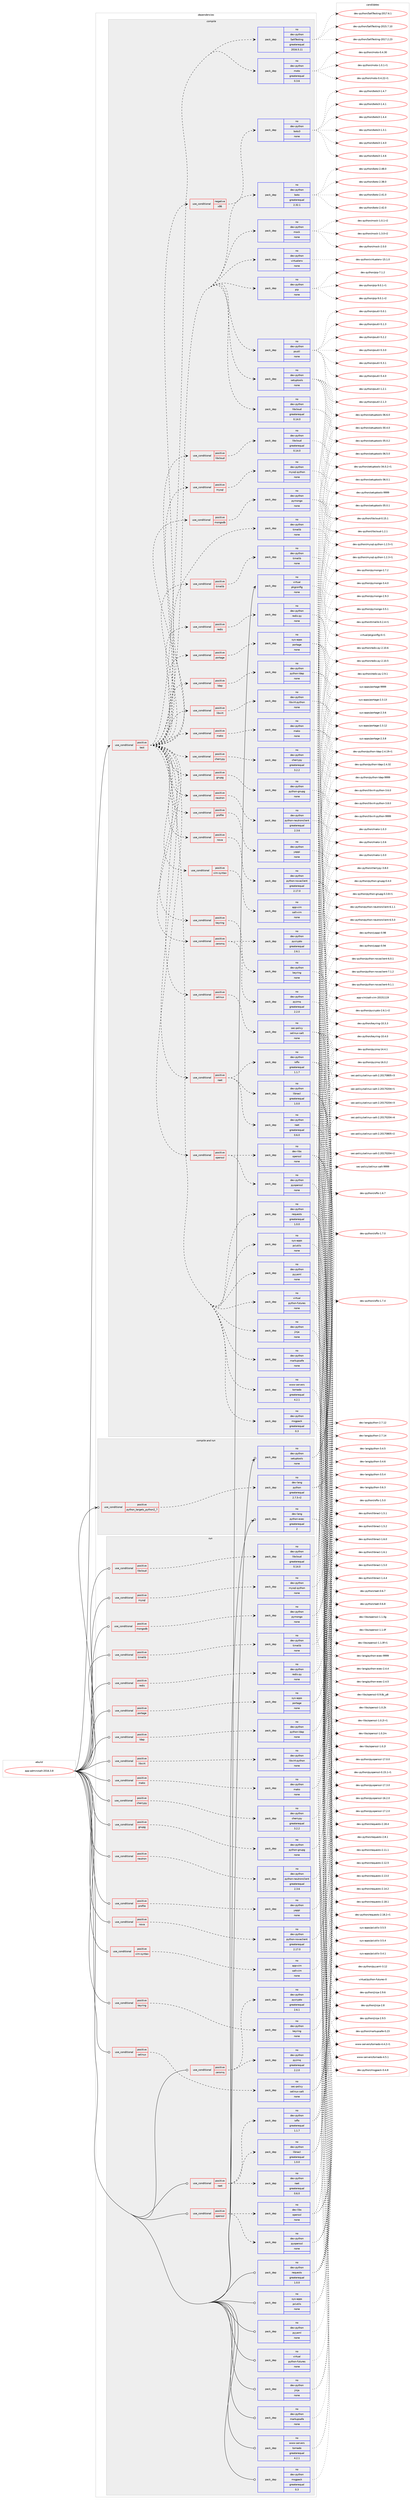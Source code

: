 digraph prolog {

# *************
# Graph options
# *************

newrank=true;
concentrate=true;
compound=true;
graph [rankdir=LR,fontname=Helvetica,fontsize=10,ranksep=1.5];#, ranksep=2.5, nodesep=0.2];
edge  [arrowhead=vee];
node  [fontname=Helvetica,fontsize=10];

# **********
# The ebuild
# **********

subgraph cluster_leftcol {
color=gray;
rank=same;
label=<<i>ebuild</i>>;
id [label="app-admin/salt-2016.3.8", color=red, width=4, href="../app-admin/salt-2016.3.8.svg"];
}

# ****************
# The dependencies
# ****************

subgraph cluster_midcol {
color=gray;
label=<<i>dependencies</i>>;
subgraph cluster_compile {
fillcolor="#eeeeee";
style=filled;
label=<<i>compile</i>>;
subgraph cond1768 {
dependency6435 [label=<<TABLE BORDER="0" CELLBORDER="1" CELLSPACING="0" CELLPADDING="4"><TR><TD ROWSPAN="3" CELLPADDING="10">use_conditional</TD></TR><TR><TD>positive</TD></TR><TR><TD>test</TD></TR></TABLE>>, shape=none, color=red];
subgraph pack4558 {
dependency6436 [label=<<TABLE BORDER="0" CELLBORDER="1" CELLSPACING="0" CELLPADDING="4" WIDTH="220"><TR><TD ROWSPAN="6" CELLPADDING="30">pack_dep</TD></TR><TR><TD WIDTH="110">no</TD></TR><TR><TD>dev-python</TD></TR><TR><TD>psutil</TD></TR><TR><TD>none</TD></TR><TR><TD></TD></TR></TABLE>>, shape=none, color=blue];
}
dependency6435:e -> dependency6436:w [weight=20,style="dashed",arrowhead="vee"];
subgraph pack4559 {
dependency6437 [label=<<TABLE BORDER="0" CELLBORDER="1" CELLSPACING="0" CELLPADDING="4" WIDTH="220"><TR><TD ROWSPAN="6" CELLPADDING="30">pack_dep</TD></TR><TR><TD WIDTH="110">no</TD></TR><TR><TD>dev-python</TD></TR><TR><TD>pip</TD></TR><TR><TD>none</TD></TR><TR><TD></TD></TR></TABLE>>, shape=none, color=blue];
}
dependency6435:e -> dependency6437:w [weight=20,style="dashed",arrowhead="vee"];
subgraph pack4560 {
dependency6438 [label=<<TABLE BORDER="0" CELLBORDER="1" CELLSPACING="0" CELLPADDING="4" WIDTH="220"><TR><TD ROWSPAN="6" CELLPADDING="30">pack_dep</TD></TR><TR><TD WIDTH="110">no</TD></TR><TR><TD>dev-python</TD></TR><TR><TD>virtualenv</TD></TR><TR><TD>none</TD></TR><TR><TD></TD></TR></TABLE>>, shape=none, color=blue];
}
dependency6435:e -> dependency6438:w [weight=20,style="dashed",arrowhead="vee"];
subgraph pack4561 {
dependency6439 [label=<<TABLE BORDER="0" CELLBORDER="1" CELLSPACING="0" CELLPADDING="4" WIDTH="220"><TR><TD ROWSPAN="6" CELLPADDING="30">pack_dep</TD></TR><TR><TD WIDTH="110">no</TD></TR><TR><TD>dev-python</TD></TR><TR><TD>mock</TD></TR><TR><TD>none</TD></TR><TR><TD></TD></TR></TABLE>>, shape=none, color=blue];
}
dependency6435:e -> dependency6439:w [weight=20,style="dashed",arrowhead="vee"];
subgraph pack4562 {
dependency6440 [label=<<TABLE BORDER="0" CELLBORDER="1" CELLSPACING="0" CELLPADDING="4" WIDTH="220"><TR><TD ROWSPAN="6" CELLPADDING="30">pack_dep</TD></TR><TR><TD WIDTH="110">no</TD></TR><TR><TD>dev-python</TD></TR><TR><TD>timelib</TD></TR><TR><TD>none</TD></TR><TR><TD></TD></TR></TABLE>>, shape=none, color=blue];
}
dependency6435:e -> dependency6440:w [weight=20,style="dashed",arrowhead="vee"];
subgraph pack4563 {
dependency6441 [label=<<TABLE BORDER="0" CELLBORDER="1" CELLSPACING="0" CELLPADDING="4" WIDTH="220"><TR><TD ROWSPAN="6" CELLPADDING="30">pack_dep</TD></TR><TR><TD WIDTH="110">no</TD></TR><TR><TD>dev-python</TD></TR><TR><TD>boto</TD></TR><TR><TD>greaterequal</TD></TR><TR><TD>2.32.1</TD></TR></TABLE>>, shape=none, color=blue];
}
dependency6435:e -> dependency6441:w [weight=20,style="dashed",arrowhead="vee"];
subgraph cond1769 {
dependency6442 [label=<<TABLE BORDER="0" CELLBORDER="1" CELLSPACING="0" CELLPADDING="4"><TR><TD ROWSPAN="3" CELLPADDING="10">use_conditional</TD></TR><TR><TD>negative</TD></TR><TR><TD>x86</TD></TR></TABLE>>, shape=none, color=red];
subgraph pack4564 {
dependency6443 [label=<<TABLE BORDER="0" CELLBORDER="1" CELLSPACING="0" CELLPADDING="4" WIDTH="220"><TR><TD ROWSPAN="6" CELLPADDING="30">pack_dep</TD></TR><TR><TD WIDTH="110">no</TD></TR><TR><TD>dev-python</TD></TR><TR><TD>boto3</TD></TR><TR><TD>none</TD></TR><TR><TD></TD></TR></TABLE>>, shape=none, color=blue];
}
dependency6442:e -> dependency6443:w [weight=20,style="dashed",arrowhead="vee"];
}
dependency6435:e -> dependency6442:w [weight=20,style="dashed",arrowhead="vee"];
subgraph pack4565 {
dependency6444 [label=<<TABLE BORDER="0" CELLBORDER="1" CELLSPACING="0" CELLPADDING="4" WIDTH="220"><TR><TD ROWSPAN="6" CELLPADDING="30">pack_dep</TD></TR><TR><TD WIDTH="110">no</TD></TR><TR><TD>dev-python</TD></TR><TR><TD>moto</TD></TR><TR><TD>greaterequal</TD></TR><TR><TD>0.3.6</TD></TR></TABLE>>, shape=none, color=blue];
}
dependency6435:e -> dependency6444:w [weight=20,style="dashed",arrowhead="vee"];
subgraph pack4566 {
dependency6445 [label=<<TABLE BORDER="0" CELLBORDER="1" CELLSPACING="0" CELLPADDING="4" WIDTH="220"><TR><TD ROWSPAN="6" CELLPADDING="30">pack_dep</TD></TR><TR><TD WIDTH="110">no</TD></TR><TR><TD>dev-python</TD></TR><TR><TD>SaltTesting</TD></TR><TR><TD>greaterequal</TD></TR><TR><TD>2016.5.11</TD></TR></TABLE>>, shape=none, color=blue];
}
dependency6435:e -> dependency6445:w [weight=20,style="dashed",arrowhead="vee"];
subgraph pack4567 {
dependency6446 [label=<<TABLE BORDER="0" CELLBORDER="1" CELLSPACING="0" CELLPADDING="4" WIDTH="220"><TR><TD ROWSPAN="6" CELLPADDING="30">pack_dep</TD></TR><TR><TD WIDTH="110">no</TD></TR><TR><TD>dev-python</TD></TR><TR><TD>libcloud</TD></TR><TR><TD>greaterequal</TD></TR><TR><TD>0.14.0</TD></TR></TABLE>>, shape=none, color=blue];
}
dependency6435:e -> dependency6446:w [weight=20,style="dashed",arrowhead="vee"];
subgraph pack4568 {
dependency6447 [label=<<TABLE BORDER="0" CELLBORDER="1" CELLSPACING="0" CELLPADDING="4" WIDTH="220"><TR><TD ROWSPAN="6" CELLPADDING="30">pack_dep</TD></TR><TR><TD WIDTH="110">no</TD></TR><TR><TD>sys-apps</TD></TR><TR><TD>pciutils</TD></TR><TR><TD>none</TD></TR><TR><TD></TD></TR></TABLE>>, shape=none, color=blue];
}
dependency6435:e -> dependency6447:w [weight=20,style="dashed",arrowhead="vee"];
subgraph pack4569 {
dependency6448 [label=<<TABLE BORDER="0" CELLBORDER="1" CELLSPACING="0" CELLPADDING="4" WIDTH="220"><TR><TD ROWSPAN="6" CELLPADDING="30">pack_dep</TD></TR><TR><TD WIDTH="110">no</TD></TR><TR><TD>dev-python</TD></TR><TR><TD>jinja</TD></TR><TR><TD>none</TD></TR><TR><TD></TD></TR></TABLE>>, shape=none, color=blue];
}
dependency6435:e -> dependency6448:w [weight=20,style="dashed",arrowhead="vee"];
subgraph pack4570 {
dependency6449 [label=<<TABLE BORDER="0" CELLBORDER="1" CELLSPACING="0" CELLPADDING="4" WIDTH="220"><TR><TD ROWSPAN="6" CELLPADDING="30">pack_dep</TD></TR><TR><TD WIDTH="110">no</TD></TR><TR><TD>dev-python</TD></TR><TR><TD>msgpack</TD></TR><TR><TD>greaterequal</TD></TR><TR><TD>0.3</TD></TR></TABLE>>, shape=none, color=blue];
}
dependency6435:e -> dependency6449:w [weight=20,style="dashed",arrowhead="vee"];
subgraph pack4571 {
dependency6450 [label=<<TABLE BORDER="0" CELLBORDER="1" CELLSPACING="0" CELLPADDING="4" WIDTH="220"><TR><TD ROWSPAN="6" CELLPADDING="30">pack_dep</TD></TR><TR><TD WIDTH="110">no</TD></TR><TR><TD>dev-python</TD></TR><TR><TD>pyyaml</TD></TR><TR><TD>none</TD></TR><TR><TD></TD></TR></TABLE>>, shape=none, color=blue];
}
dependency6435:e -> dependency6450:w [weight=20,style="dashed",arrowhead="vee"];
subgraph pack4572 {
dependency6451 [label=<<TABLE BORDER="0" CELLBORDER="1" CELLSPACING="0" CELLPADDING="4" WIDTH="220"><TR><TD ROWSPAN="6" CELLPADDING="30">pack_dep</TD></TR><TR><TD WIDTH="110">no</TD></TR><TR><TD>dev-python</TD></TR><TR><TD>markupsafe</TD></TR><TR><TD>none</TD></TR><TR><TD></TD></TR></TABLE>>, shape=none, color=blue];
}
dependency6435:e -> dependency6451:w [weight=20,style="dashed",arrowhead="vee"];
subgraph pack4573 {
dependency6452 [label=<<TABLE BORDER="0" CELLBORDER="1" CELLSPACING="0" CELLPADDING="4" WIDTH="220"><TR><TD ROWSPAN="6" CELLPADDING="30">pack_dep</TD></TR><TR><TD WIDTH="110">no</TD></TR><TR><TD>dev-python</TD></TR><TR><TD>requests</TD></TR><TR><TD>greaterequal</TD></TR><TR><TD>1.0.0</TD></TR></TABLE>>, shape=none, color=blue];
}
dependency6435:e -> dependency6452:w [weight=20,style="dashed",arrowhead="vee"];
subgraph pack4574 {
dependency6453 [label=<<TABLE BORDER="0" CELLBORDER="1" CELLSPACING="0" CELLPADDING="4" WIDTH="220"><TR><TD ROWSPAN="6" CELLPADDING="30">pack_dep</TD></TR><TR><TD WIDTH="110">no</TD></TR><TR><TD>dev-python</TD></TR><TR><TD>setuptools</TD></TR><TR><TD>none</TD></TR><TR><TD></TD></TR></TABLE>>, shape=none, color=blue];
}
dependency6435:e -> dependency6453:w [weight=20,style="dashed",arrowhead="vee"];
subgraph pack4575 {
dependency6454 [label=<<TABLE BORDER="0" CELLBORDER="1" CELLSPACING="0" CELLPADDING="4" WIDTH="220"><TR><TD ROWSPAN="6" CELLPADDING="30">pack_dep</TD></TR><TR><TD WIDTH="110">no</TD></TR><TR><TD>www-servers</TD></TR><TR><TD>tornado</TD></TR><TR><TD>greaterequal</TD></TR><TR><TD>4.2.1</TD></TR></TABLE>>, shape=none, color=blue];
}
dependency6435:e -> dependency6454:w [weight=20,style="dashed",arrowhead="vee"];
subgraph pack4576 {
dependency6455 [label=<<TABLE BORDER="0" CELLBORDER="1" CELLSPACING="0" CELLPADDING="4" WIDTH="220"><TR><TD ROWSPAN="6" CELLPADDING="30">pack_dep</TD></TR><TR><TD WIDTH="110">no</TD></TR><TR><TD>virtual</TD></TR><TR><TD>python-futures</TD></TR><TR><TD>none</TD></TR><TR><TD></TD></TR></TABLE>>, shape=none, color=blue];
}
dependency6435:e -> dependency6455:w [weight=20,style="dashed",arrowhead="vee"];
subgraph cond1770 {
dependency6456 [label=<<TABLE BORDER="0" CELLBORDER="1" CELLSPACING="0" CELLPADDING="4"><TR><TD ROWSPAN="3" CELLPADDING="10">use_conditional</TD></TR><TR><TD>positive</TD></TR><TR><TD>libcloud</TD></TR></TABLE>>, shape=none, color=red];
subgraph pack4577 {
dependency6457 [label=<<TABLE BORDER="0" CELLBORDER="1" CELLSPACING="0" CELLPADDING="4" WIDTH="220"><TR><TD ROWSPAN="6" CELLPADDING="30">pack_dep</TD></TR><TR><TD WIDTH="110">no</TD></TR><TR><TD>dev-python</TD></TR><TR><TD>libcloud</TD></TR><TR><TD>greaterequal</TD></TR><TR><TD>0.14.0</TD></TR></TABLE>>, shape=none, color=blue];
}
dependency6456:e -> dependency6457:w [weight=20,style="dashed",arrowhead="vee"];
}
dependency6435:e -> dependency6456:w [weight=20,style="dashed",arrowhead="vee"];
subgraph cond1771 {
dependency6458 [label=<<TABLE BORDER="0" CELLBORDER="1" CELLSPACING="0" CELLPADDING="4"><TR><TD ROWSPAN="3" CELLPADDING="10">use_conditional</TD></TR><TR><TD>positive</TD></TR><TR><TD>mako</TD></TR></TABLE>>, shape=none, color=red];
subgraph pack4578 {
dependency6459 [label=<<TABLE BORDER="0" CELLBORDER="1" CELLSPACING="0" CELLPADDING="4" WIDTH="220"><TR><TD ROWSPAN="6" CELLPADDING="30">pack_dep</TD></TR><TR><TD WIDTH="110">no</TD></TR><TR><TD>dev-python</TD></TR><TR><TD>mako</TD></TR><TR><TD>none</TD></TR><TR><TD></TD></TR></TABLE>>, shape=none, color=blue];
}
dependency6458:e -> dependency6459:w [weight=20,style="dashed",arrowhead="vee"];
}
dependency6435:e -> dependency6458:w [weight=20,style="dashed",arrowhead="vee"];
subgraph cond1772 {
dependency6460 [label=<<TABLE BORDER="0" CELLBORDER="1" CELLSPACING="0" CELLPADDING="4"><TR><TD ROWSPAN="3" CELLPADDING="10">use_conditional</TD></TR><TR><TD>positive</TD></TR><TR><TD>ldap</TD></TR></TABLE>>, shape=none, color=red];
subgraph pack4579 {
dependency6461 [label=<<TABLE BORDER="0" CELLBORDER="1" CELLSPACING="0" CELLPADDING="4" WIDTH="220"><TR><TD ROWSPAN="6" CELLPADDING="30">pack_dep</TD></TR><TR><TD WIDTH="110">no</TD></TR><TR><TD>dev-python</TD></TR><TR><TD>python-ldap</TD></TR><TR><TD>none</TD></TR><TR><TD></TD></TR></TABLE>>, shape=none, color=blue];
}
dependency6460:e -> dependency6461:w [weight=20,style="dashed",arrowhead="vee"];
}
dependency6435:e -> dependency6460:w [weight=20,style="dashed",arrowhead="vee"];
subgraph cond1773 {
dependency6462 [label=<<TABLE BORDER="0" CELLBORDER="1" CELLSPACING="0" CELLPADDING="4"><TR><TD ROWSPAN="3" CELLPADDING="10">use_conditional</TD></TR><TR><TD>positive</TD></TR><TR><TD>libvirt</TD></TR></TABLE>>, shape=none, color=red];
subgraph pack4580 {
dependency6463 [label=<<TABLE BORDER="0" CELLBORDER="1" CELLSPACING="0" CELLPADDING="4" WIDTH="220"><TR><TD ROWSPAN="6" CELLPADDING="30">pack_dep</TD></TR><TR><TD WIDTH="110">no</TD></TR><TR><TD>dev-python</TD></TR><TR><TD>libvirt-python</TD></TR><TR><TD>none</TD></TR><TR><TD></TD></TR></TABLE>>, shape=none, color=blue];
}
dependency6462:e -> dependency6463:w [weight=20,style="dashed",arrowhead="vee"];
}
dependency6435:e -> dependency6462:w [weight=20,style="dashed",arrowhead="vee"];
subgraph cond1774 {
dependency6464 [label=<<TABLE BORDER="0" CELLBORDER="1" CELLSPACING="0" CELLPADDING="4"><TR><TD ROWSPAN="3" CELLPADDING="10">use_conditional</TD></TR><TR><TD>positive</TD></TR><TR><TD>openssl</TD></TR></TABLE>>, shape=none, color=red];
subgraph pack4581 {
dependency6465 [label=<<TABLE BORDER="0" CELLBORDER="1" CELLSPACING="0" CELLPADDING="4" WIDTH="220"><TR><TD ROWSPAN="6" CELLPADDING="30">pack_dep</TD></TR><TR><TD WIDTH="110">no</TD></TR><TR><TD>dev-libs</TD></TR><TR><TD>openssl</TD></TR><TR><TD>none</TD></TR><TR><TD></TD></TR></TABLE>>, shape=none, color=blue];
}
dependency6464:e -> dependency6465:w [weight=20,style="dashed",arrowhead="vee"];
subgraph pack4582 {
dependency6466 [label=<<TABLE BORDER="0" CELLBORDER="1" CELLSPACING="0" CELLPADDING="4" WIDTH="220"><TR><TD ROWSPAN="6" CELLPADDING="30">pack_dep</TD></TR><TR><TD WIDTH="110">no</TD></TR><TR><TD>dev-python</TD></TR><TR><TD>pyopenssl</TD></TR><TR><TD>none</TD></TR><TR><TD></TD></TR></TABLE>>, shape=none, color=blue];
}
dependency6464:e -> dependency6466:w [weight=20,style="dashed",arrowhead="vee"];
}
dependency6435:e -> dependency6464:w [weight=20,style="dashed",arrowhead="vee"];
subgraph cond1775 {
dependency6467 [label=<<TABLE BORDER="0" CELLBORDER="1" CELLSPACING="0" CELLPADDING="4"><TR><TD ROWSPAN="3" CELLPADDING="10">use_conditional</TD></TR><TR><TD>positive</TD></TR><TR><TD>raet</TD></TR></TABLE>>, shape=none, color=red];
subgraph pack4583 {
dependency6468 [label=<<TABLE BORDER="0" CELLBORDER="1" CELLSPACING="0" CELLPADDING="4" WIDTH="220"><TR><TD ROWSPAN="6" CELLPADDING="30">pack_dep</TD></TR><TR><TD WIDTH="110">no</TD></TR><TR><TD>dev-python</TD></TR><TR><TD>libnacl</TD></TR><TR><TD>greaterequal</TD></TR><TR><TD>1.0.0</TD></TR></TABLE>>, shape=none, color=blue];
}
dependency6467:e -> dependency6468:w [weight=20,style="dashed",arrowhead="vee"];
subgraph pack4584 {
dependency6469 [label=<<TABLE BORDER="0" CELLBORDER="1" CELLSPACING="0" CELLPADDING="4" WIDTH="220"><TR><TD ROWSPAN="6" CELLPADDING="30">pack_dep</TD></TR><TR><TD WIDTH="110">no</TD></TR><TR><TD>dev-python</TD></TR><TR><TD>ioflo</TD></TR><TR><TD>greaterequal</TD></TR><TR><TD>1.1.7</TD></TR></TABLE>>, shape=none, color=blue];
}
dependency6467:e -> dependency6469:w [weight=20,style="dashed",arrowhead="vee"];
subgraph pack4585 {
dependency6470 [label=<<TABLE BORDER="0" CELLBORDER="1" CELLSPACING="0" CELLPADDING="4" WIDTH="220"><TR><TD ROWSPAN="6" CELLPADDING="30">pack_dep</TD></TR><TR><TD WIDTH="110">no</TD></TR><TR><TD>dev-python</TD></TR><TR><TD>raet</TD></TR><TR><TD>greaterequal</TD></TR><TR><TD>0.6.0</TD></TR></TABLE>>, shape=none, color=blue];
}
dependency6467:e -> dependency6470:w [weight=20,style="dashed",arrowhead="vee"];
}
dependency6435:e -> dependency6467:w [weight=20,style="dashed",arrowhead="vee"];
subgraph cond1776 {
dependency6471 [label=<<TABLE BORDER="0" CELLBORDER="1" CELLSPACING="0" CELLPADDING="4"><TR><TD ROWSPAN="3" CELLPADDING="10">use_conditional</TD></TR><TR><TD>positive</TD></TR><TR><TD>zeromq</TD></TR></TABLE>>, shape=none, color=red];
subgraph pack4586 {
dependency6472 [label=<<TABLE BORDER="0" CELLBORDER="1" CELLSPACING="0" CELLPADDING="4" WIDTH="220"><TR><TD ROWSPAN="6" CELLPADDING="30">pack_dep</TD></TR><TR><TD WIDTH="110">no</TD></TR><TR><TD>dev-python</TD></TR><TR><TD>pyzmq</TD></TR><TR><TD>greaterequal</TD></TR><TR><TD>2.2.0</TD></TR></TABLE>>, shape=none, color=blue];
}
dependency6471:e -> dependency6472:w [weight=20,style="dashed",arrowhead="vee"];
subgraph pack4587 {
dependency6473 [label=<<TABLE BORDER="0" CELLBORDER="1" CELLSPACING="0" CELLPADDING="4" WIDTH="220"><TR><TD ROWSPAN="6" CELLPADDING="30">pack_dep</TD></TR><TR><TD WIDTH="110">no</TD></TR><TR><TD>dev-python</TD></TR><TR><TD>pycrypto</TD></TR><TR><TD>greaterequal</TD></TR><TR><TD>2.6.1</TD></TR></TABLE>>, shape=none, color=blue];
}
dependency6471:e -> dependency6473:w [weight=20,style="dashed",arrowhead="vee"];
}
dependency6435:e -> dependency6471:w [weight=20,style="dashed",arrowhead="vee"];
subgraph cond1777 {
dependency6474 [label=<<TABLE BORDER="0" CELLBORDER="1" CELLSPACING="0" CELLPADDING="4"><TR><TD ROWSPAN="3" CELLPADDING="10">use_conditional</TD></TR><TR><TD>positive</TD></TR><TR><TD>cherrypy</TD></TR></TABLE>>, shape=none, color=red];
subgraph pack4588 {
dependency6475 [label=<<TABLE BORDER="0" CELLBORDER="1" CELLSPACING="0" CELLPADDING="4" WIDTH="220"><TR><TD ROWSPAN="6" CELLPADDING="30">pack_dep</TD></TR><TR><TD WIDTH="110">no</TD></TR><TR><TD>dev-python</TD></TR><TR><TD>cherrypy</TD></TR><TR><TD>greaterequal</TD></TR><TR><TD>3.2.2</TD></TR></TABLE>>, shape=none, color=blue];
}
dependency6474:e -> dependency6475:w [weight=20,style="dashed",arrowhead="vee"];
}
dependency6435:e -> dependency6474:w [weight=20,style="dashed",arrowhead="vee"];
subgraph cond1778 {
dependency6476 [label=<<TABLE BORDER="0" CELLBORDER="1" CELLSPACING="0" CELLPADDING="4"><TR><TD ROWSPAN="3" CELLPADDING="10">use_conditional</TD></TR><TR><TD>positive</TD></TR><TR><TD>mongodb</TD></TR></TABLE>>, shape=none, color=red];
subgraph pack4589 {
dependency6477 [label=<<TABLE BORDER="0" CELLBORDER="1" CELLSPACING="0" CELLPADDING="4" WIDTH="220"><TR><TD ROWSPAN="6" CELLPADDING="30">pack_dep</TD></TR><TR><TD WIDTH="110">no</TD></TR><TR><TD>dev-python</TD></TR><TR><TD>pymongo</TD></TR><TR><TD>none</TD></TR><TR><TD></TD></TR></TABLE>>, shape=none, color=blue];
}
dependency6476:e -> dependency6477:w [weight=20,style="dashed",arrowhead="vee"];
}
dependency6435:e -> dependency6476:w [weight=20,style="dashed",arrowhead="vee"];
subgraph cond1779 {
dependency6478 [label=<<TABLE BORDER="0" CELLBORDER="1" CELLSPACING="0" CELLPADDING="4"><TR><TD ROWSPAN="3" CELLPADDING="10">use_conditional</TD></TR><TR><TD>positive</TD></TR><TR><TD>portage</TD></TR></TABLE>>, shape=none, color=red];
subgraph pack4590 {
dependency6479 [label=<<TABLE BORDER="0" CELLBORDER="1" CELLSPACING="0" CELLPADDING="4" WIDTH="220"><TR><TD ROWSPAN="6" CELLPADDING="30">pack_dep</TD></TR><TR><TD WIDTH="110">no</TD></TR><TR><TD>sys-apps</TD></TR><TR><TD>portage</TD></TR><TR><TD>none</TD></TR><TR><TD></TD></TR></TABLE>>, shape=none, color=blue];
}
dependency6478:e -> dependency6479:w [weight=20,style="dashed",arrowhead="vee"];
}
dependency6435:e -> dependency6478:w [weight=20,style="dashed",arrowhead="vee"];
subgraph cond1780 {
dependency6480 [label=<<TABLE BORDER="0" CELLBORDER="1" CELLSPACING="0" CELLPADDING="4"><TR><TD ROWSPAN="3" CELLPADDING="10">use_conditional</TD></TR><TR><TD>positive</TD></TR><TR><TD>keyring</TD></TR></TABLE>>, shape=none, color=red];
subgraph pack4591 {
dependency6481 [label=<<TABLE BORDER="0" CELLBORDER="1" CELLSPACING="0" CELLPADDING="4" WIDTH="220"><TR><TD ROWSPAN="6" CELLPADDING="30">pack_dep</TD></TR><TR><TD WIDTH="110">no</TD></TR><TR><TD>dev-python</TD></TR><TR><TD>keyring</TD></TR><TR><TD>none</TD></TR><TR><TD></TD></TR></TABLE>>, shape=none, color=blue];
}
dependency6480:e -> dependency6481:w [weight=20,style="dashed",arrowhead="vee"];
}
dependency6435:e -> dependency6480:w [weight=20,style="dashed",arrowhead="vee"];
subgraph cond1781 {
dependency6482 [label=<<TABLE BORDER="0" CELLBORDER="1" CELLSPACING="0" CELLPADDING="4"><TR><TD ROWSPAN="3" CELLPADDING="10">use_conditional</TD></TR><TR><TD>positive</TD></TR><TR><TD>mysql</TD></TR></TABLE>>, shape=none, color=red];
subgraph pack4592 {
dependency6483 [label=<<TABLE BORDER="0" CELLBORDER="1" CELLSPACING="0" CELLPADDING="4" WIDTH="220"><TR><TD ROWSPAN="6" CELLPADDING="30">pack_dep</TD></TR><TR><TD WIDTH="110">no</TD></TR><TR><TD>dev-python</TD></TR><TR><TD>mysql-python</TD></TR><TR><TD>none</TD></TR><TR><TD></TD></TR></TABLE>>, shape=none, color=blue];
}
dependency6482:e -> dependency6483:w [weight=20,style="dashed",arrowhead="vee"];
}
dependency6435:e -> dependency6482:w [weight=20,style="dashed",arrowhead="vee"];
subgraph cond1782 {
dependency6484 [label=<<TABLE BORDER="0" CELLBORDER="1" CELLSPACING="0" CELLPADDING="4"><TR><TD ROWSPAN="3" CELLPADDING="10">use_conditional</TD></TR><TR><TD>positive</TD></TR><TR><TD>redis</TD></TR></TABLE>>, shape=none, color=red];
subgraph pack4593 {
dependency6485 [label=<<TABLE BORDER="0" CELLBORDER="1" CELLSPACING="0" CELLPADDING="4" WIDTH="220"><TR><TD ROWSPAN="6" CELLPADDING="30">pack_dep</TD></TR><TR><TD WIDTH="110">no</TD></TR><TR><TD>dev-python</TD></TR><TR><TD>redis-py</TD></TR><TR><TD>none</TD></TR><TR><TD></TD></TR></TABLE>>, shape=none, color=blue];
}
dependency6484:e -> dependency6485:w [weight=20,style="dashed",arrowhead="vee"];
}
dependency6435:e -> dependency6484:w [weight=20,style="dashed",arrowhead="vee"];
subgraph cond1783 {
dependency6486 [label=<<TABLE BORDER="0" CELLBORDER="1" CELLSPACING="0" CELLPADDING="4"><TR><TD ROWSPAN="3" CELLPADDING="10">use_conditional</TD></TR><TR><TD>positive</TD></TR><TR><TD>selinux</TD></TR></TABLE>>, shape=none, color=red];
subgraph pack4594 {
dependency6487 [label=<<TABLE BORDER="0" CELLBORDER="1" CELLSPACING="0" CELLPADDING="4" WIDTH="220"><TR><TD ROWSPAN="6" CELLPADDING="30">pack_dep</TD></TR><TR><TD WIDTH="110">no</TD></TR><TR><TD>sec-policy</TD></TR><TR><TD>selinux-salt</TD></TR><TR><TD>none</TD></TR><TR><TD></TD></TR></TABLE>>, shape=none, color=blue];
}
dependency6486:e -> dependency6487:w [weight=20,style="dashed",arrowhead="vee"];
}
dependency6435:e -> dependency6486:w [weight=20,style="dashed",arrowhead="vee"];
subgraph cond1784 {
dependency6488 [label=<<TABLE BORDER="0" CELLBORDER="1" CELLSPACING="0" CELLPADDING="4"><TR><TD ROWSPAN="3" CELLPADDING="10">use_conditional</TD></TR><TR><TD>positive</TD></TR><TR><TD>timelib</TD></TR></TABLE>>, shape=none, color=red];
subgraph pack4595 {
dependency6489 [label=<<TABLE BORDER="0" CELLBORDER="1" CELLSPACING="0" CELLPADDING="4" WIDTH="220"><TR><TD ROWSPAN="6" CELLPADDING="30">pack_dep</TD></TR><TR><TD WIDTH="110">no</TD></TR><TR><TD>dev-python</TD></TR><TR><TD>timelib</TD></TR><TR><TD>none</TD></TR><TR><TD></TD></TR></TABLE>>, shape=none, color=blue];
}
dependency6488:e -> dependency6489:w [weight=20,style="dashed",arrowhead="vee"];
}
dependency6435:e -> dependency6488:w [weight=20,style="dashed",arrowhead="vee"];
subgraph cond1785 {
dependency6490 [label=<<TABLE BORDER="0" CELLBORDER="1" CELLSPACING="0" CELLPADDING="4"><TR><TD ROWSPAN="3" CELLPADDING="10">use_conditional</TD></TR><TR><TD>positive</TD></TR><TR><TD>nova</TD></TR></TABLE>>, shape=none, color=red];
subgraph pack4596 {
dependency6491 [label=<<TABLE BORDER="0" CELLBORDER="1" CELLSPACING="0" CELLPADDING="4" WIDTH="220"><TR><TD ROWSPAN="6" CELLPADDING="30">pack_dep</TD></TR><TR><TD WIDTH="110">no</TD></TR><TR><TD>dev-python</TD></TR><TR><TD>python-novaclient</TD></TR><TR><TD>greaterequal</TD></TR><TR><TD>2.17.0</TD></TR></TABLE>>, shape=none, color=blue];
}
dependency6490:e -> dependency6491:w [weight=20,style="dashed",arrowhead="vee"];
}
dependency6435:e -> dependency6490:w [weight=20,style="dashed",arrowhead="vee"];
subgraph cond1786 {
dependency6492 [label=<<TABLE BORDER="0" CELLBORDER="1" CELLSPACING="0" CELLPADDING="4"><TR><TD ROWSPAN="3" CELLPADDING="10">use_conditional</TD></TR><TR><TD>positive</TD></TR><TR><TD>neutron</TD></TR></TABLE>>, shape=none, color=red];
subgraph pack4597 {
dependency6493 [label=<<TABLE BORDER="0" CELLBORDER="1" CELLSPACING="0" CELLPADDING="4" WIDTH="220"><TR><TD ROWSPAN="6" CELLPADDING="30">pack_dep</TD></TR><TR><TD WIDTH="110">no</TD></TR><TR><TD>dev-python</TD></TR><TR><TD>python-neutronclient</TD></TR><TR><TD>greaterequal</TD></TR><TR><TD>2.3.6</TD></TR></TABLE>>, shape=none, color=blue];
}
dependency6492:e -> dependency6493:w [weight=20,style="dashed",arrowhead="vee"];
}
dependency6435:e -> dependency6492:w [weight=20,style="dashed",arrowhead="vee"];
subgraph cond1787 {
dependency6494 [label=<<TABLE BORDER="0" CELLBORDER="1" CELLSPACING="0" CELLPADDING="4"><TR><TD ROWSPAN="3" CELLPADDING="10">use_conditional</TD></TR><TR><TD>positive</TD></TR><TR><TD>gnupg</TD></TR></TABLE>>, shape=none, color=red];
subgraph pack4598 {
dependency6495 [label=<<TABLE BORDER="0" CELLBORDER="1" CELLSPACING="0" CELLPADDING="4" WIDTH="220"><TR><TD ROWSPAN="6" CELLPADDING="30">pack_dep</TD></TR><TR><TD WIDTH="110">no</TD></TR><TR><TD>dev-python</TD></TR><TR><TD>python-gnupg</TD></TR><TR><TD>none</TD></TR><TR><TD></TD></TR></TABLE>>, shape=none, color=blue];
}
dependency6494:e -> dependency6495:w [weight=20,style="dashed",arrowhead="vee"];
}
dependency6435:e -> dependency6494:w [weight=20,style="dashed",arrowhead="vee"];
subgraph cond1788 {
dependency6496 [label=<<TABLE BORDER="0" CELLBORDER="1" CELLSPACING="0" CELLPADDING="4"><TR><TD ROWSPAN="3" CELLPADDING="10">use_conditional</TD></TR><TR><TD>positive</TD></TR><TR><TD>profile</TD></TR></TABLE>>, shape=none, color=red];
subgraph pack4599 {
dependency6497 [label=<<TABLE BORDER="0" CELLBORDER="1" CELLSPACING="0" CELLPADDING="4" WIDTH="220"><TR><TD ROWSPAN="6" CELLPADDING="30">pack_dep</TD></TR><TR><TD WIDTH="110">no</TD></TR><TR><TD>dev-python</TD></TR><TR><TD>yappi</TD></TR><TR><TD>none</TD></TR><TR><TD></TD></TR></TABLE>>, shape=none, color=blue];
}
dependency6496:e -> dependency6497:w [weight=20,style="dashed",arrowhead="vee"];
}
dependency6435:e -> dependency6496:w [weight=20,style="dashed",arrowhead="vee"];
subgraph cond1789 {
dependency6498 [label=<<TABLE BORDER="0" CELLBORDER="1" CELLSPACING="0" CELLPADDING="4"><TR><TD ROWSPAN="3" CELLPADDING="10">use_conditional</TD></TR><TR><TD>positive</TD></TR><TR><TD>vim-syntax</TD></TR></TABLE>>, shape=none, color=red];
subgraph pack4600 {
dependency6499 [label=<<TABLE BORDER="0" CELLBORDER="1" CELLSPACING="0" CELLPADDING="4" WIDTH="220"><TR><TD ROWSPAN="6" CELLPADDING="30">pack_dep</TD></TR><TR><TD WIDTH="110">no</TD></TR><TR><TD>app-vim</TD></TR><TR><TD>salt-vim</TD></TR><TR><TD>none</TD></TR><TR><TD></TD></TR></TABLE>>, shape=none, color=blue];
}
dependency6498:e -> dependency6499:w [weight=20,style="dashed",arrowhead="vee"];
}
dependency6435:e -> dependency6498:w [weight=20,style="dashed",arrowhead="vee"];
}
id:e -> dependency6435:w [weight=20,style="solid",arrowhead="vee"];
subgraph pack4601 {
dependency6500 [label=<<TABLE BORDER="0" CELLBORDER="1" CELLSPACING="0" CELLPADDING="4" WIDTH="220"><TR><TD ROWSPAN="6" CELLPADDING="30">pack_dep</TD></TR><TR><TD WIDTH="110">no</TD></TR><TR><TD>virtual</TD></TR><TR><TD>pkgconfig</TD></TR><TR><TD>none</TD></TR><TR><TD></TD></TR></TABLE>>, shape=none, color=blue];
}
id:e -> dependency6500:w [weight=20,style="solid",arrowhead="vee"];
}
subgraph cluster_compileandrun {
fillcolor="#eeeeee";
style=filled;
label=<<i>compile and run</i>>;
subgraph cond1790 {
dependency6501 [label=<<TABLE BORDER="0" CELLBORDER="1" CELLSPACING="0" CELLPADDING="4"><TR><TD ROWSPAN="3" CELLPADDING="10">use_conditional</TD></TR><TR><TD>positive</TD></TR><TR><TD>python_targets_python2_7</TD></TR></TABLE>>, shape=none, color=red];
subgraph pack4602 {
dependency6502 [label=<<TABLE BORDER="0" CELLBORDER="1" CELLSPACING="0" CELLPADDING="4" WIDTH="220"><TR><TD ROWSPAN="6" CELLPADDING="30">pack_dep</TD></TR><TR><TD WIDTH="110">no</TD></TR><TR><TD>dev-lang</TD></TR><TR><TD>python</TD></TR><TR><TD>greaterequal</TD></TR><TR><TD>2.7.5-r2</TD></TR></TABLE>>, shape=none, color=blue];
}
dependency6501:e -> dependency6502:w [weight=20,style="dashed",arrowhead="vee"];
}
id:e -> dependency6501:w [weight=20,style="solid",arrowhead="odotvee"];
subgraph pack4603 {
dependency6503 [label=<<TABLE BORDER="0" CELLBORDER="1" CELLSPACING="0" CELLPADDING="4" WIDTH="220"><TR><TD ROWSPAN="6" CELLPADDING="30">pack_dep</TD></TR><TR><TD WIDTH="110">no</TD></TR><TR><TD>dev-lang</TD></TR><TR><TD>python-exec</TD></TR><TR><TD>greaterequal</TD></TR><TR><TD>2</TD></TR></TABLE>>, shape=none, color=blue];
}
id:e -> dependency6503:w [weight=20,style="solid",arrowhead="odotvee"];
subgraph pack4604 {
dependency6504 [label=<<TABLE BORDER="0" CELLBORDER="1" CELLSPACING="0" CELLPADDING="4" WIDTH="220"><TR><TD ROWSPAN="6" CELLPADDING="30">pack_dep</TD></TR><TR><TD WIDTH="110">no</TD></TR><TR><TD>dev-python</TD></TR><TR><TD>setuptools</TD></TR><TR><TD>none</TD></TR><TR><TD></TD></TR></TABLE>>, shape=none, color=blue];
}
id:e -> dependency6504:w [weight=20,style="solid",arrowhead="odotvee"];
}
subgraph cluster_run {
fillcolor="#eeeeee";
style=filled;
label=<<i>run</i>>;
subgraph cond1791 {
dependency6505 [label=<<TABLE BORDER="0" CELLBORDER="1" CELLSPACING="0" CELLPADDING="4"><TR><TD ROWSPAN="3" CELLPADDING="10">use_conditional</TD></TR><TR><TD>positive</TD></TR><TR><TD>cherrypy</TD></TR></TABLE>>, shape=none, color=red];
subgraph pack4605 {
dependency6506 [label=<<TABLE BORDER="0" CELLBORDER="1" CELLSPACING="0" CELLPADDING="4" WIDTH="220"><TR><TD ROWSPAN="6" CELLPADDING="30">pack_dep</TD></TR><TR><TD WIDTH="110">no</TD></TR><TR><TD>dev-python</TD></TR><TR><TD>cherrypy</TD></TR><TR><TD>greaterequal</TD></TR><TR><TD>3.2.2</TD></TR></TABLE>>, shape=none, color=blue];
}
dependency6505:e -> dependency6506:w [weight=20,style="dashed",arrowhead="vee"];
}
id:e -> dependency6505:w [weight=20,style="solid",arrowhead="odot"];
subgraph cond1792 {
dependency6507 [label=<<TABLE BORDER="0" CELLBORDER="1" CELLSPACING="0" CELLPADDING="4"><TR><TD ROWSPAN="3" CELLPADDING="10">use_conditional</TD></TR><TR><TD>positive</TD></TR><TR><TD>gnupg</TD></TR></TABLE>>, shape=none, color=red];
subgraph pack4606 {
dependency6508 [label=<<TABLE BORDER="0" CELLBORDER="1" CELLSPACING="0" CELLPADDING="4" WIDTH="220"><TR><TD ROWSPAN="6" CELLPADDING="30">pack_dep</TD></TR><TR><TD WIDTH="110">no</TD></TR><TR><TD>dev-python</TD></TR><TR><TD>python-gnupg</TD></TR><TR><TD>none</TD></TR><TR><TD></TD></TR></TABLE>>, shape=none, color=blue];
}
dependency6507:e -> dependency6508:w [weight=20,style="dashed",arrowhead="vee"];
}
id:e -> dependency6507:w [weight=20,style="solid",arrowhead="odot"];
subgraph cond1793 {
dependency6509 [label=<<TABLE BORDER="0" CELLBORDER="1" CELLSPACING="0" CELLPADDING="4"><TR><TD ROWSPAN="3" CELLPADDING="10">use_conditional</TD></TR><TR><TD>positive</TD></TR><TR><TD>keyring</TD></TR></TABLE>>, shape=none, color=red];
subgraph pack4607 {
dependency6510 [label=<<TABLE BORDER="0" CELLBORDER="1" CELLSPACING="0" CELLPADDING="4" WIDTH="220"><TR><TD ROWSPAN="6" CELLPADDING="30">pack_dep</TD></TR><TR><TD WIDTH="110">no</TD></TR><TR><TD>dev-python</TD></TR><TR><TD>keyring</TD></TR><TR><TD>none</TD></TR><TR><TD></TD></TR></TABLE>>, shape=none, color=blue];
}
dependency6509:e -> dependency6510:w [weight=20,style="dashed",arrowhead="vee"];
}
id:e -> dependency6509:w [weight=20,style="solid",arrowhead="odot"];
subgraph cond1794 {
dependency6511 [label=<<TABLE BORDER="0" CELLBORDER="1" CELLSPACING="0" CELLPADDING="4"><TR><TD ROWSPAN="3" CELLPADDING="10">use_conditional</TD></TR><TR><TD>positive</TD></TR><TR><TD>ldap</TD></TR></TABLE>>, shape=none, color=red];
subgraph pack4608 {
dependency6512 [label=<<TABLE BORDER="0" CELLBORDER="1" CELLSPACING="0" CELLPADDING="4" WIDTH="220"><TR><TD ROWSPAN="6" CELLPADDING="30">pack_dep</TD></TR><TR><TD WIDTH="110">no</TD></TR><TR><TD>dev-python</TD></TR><TR><TD>python-ldap</TD></TR><TR><TD>none</TD></TR><TR><TD></TD></TR></TABLE>>, shape=none, color=blue];
}
dependency6511:e -> dependency6512:w [weight=20,style="dashed",arrowhead="vee"];
}
id:e -> dependency6511:w [weight=20,style="solid",arrowhead="odot"];
subgraph cond1795 {
dependency6513 [label=<<TABLE BORDER="0" CELLBORDER="1" CELLSPACING="0" CELLPADDING="4"><TR><TD ROWSPAN="3" CELLPADDING="10">use_conditional</TD></TR><TR><TD>positive</TD></TR><TR><TD>libcloud</TD></TR></TABLE>>, shape=none, color=red];
subgraph pack4609 {
dependency6514 [label=<<TABLE BORDER="0" CELLBORDER="1" CELLSPACING="0" CELLPADDING="4" WIDTH="220"><TR><TD ROWSPAN="6" CELLPADDING="30">pack_dep</TD></TR><TR><TD WIDTH="110">no</TD></TR><TR><TD>dev-python</TD></TR><TR><TD>libcloud</TD></TR><TR><TD>greaterequal</TD></TR><TR><TD>0.14.0</TD></TR></TABLE>>, shape=none, color=blue];
}
dependency6513:e -> dependency6514:w [weight=20,style="dashed",arrowhead="vee"];
}
id:e -> dependency6513:w [weight=20,style="solid",arrowhead="odot"];
subgraph cond1796 {
dependency6515 [label=<<TABLE BORDER="0" CELLBORDER="1" CELLSPACING="0" CELLPADDING="4"><TR><TD ROWSPAN="3" CELLPADDING="10">use_conditional</TD></TR><TR><TD>positive</TD></TR><TR><TD>libvirt</TD></TR></TABLE>>, shape=none, color=red];
subgraph pack4610 {
dependency6516 [label=<<TABLE BORDER="0" CELLBORDER="1" CELLSPACING="0" CELLPADDING="4" WIDTH="220"><TR><TD ROWSPAN="6" CELLPADDING="30">pack_dep</TD></TR><TR><TD WIDTH="110">no</TD></TR><TR><TD>dev-python</TD></TR><TR><TD>libvirt-python</TD></TR><TR><TD>none</TD></TR><TR><TD></TD></TR></TABLE>>, shape=none, color=blue];
}
dependency6515:e -> dependency6516:w [weight=20,style="dashed",arrowhead="vee"];
}
id:e -> dependency6515:w [weight=20,style="solid",arrowhead="odot"];
subgraph cond1797 {
dependency6517 [label=<<TABLE BORDER="0" CELLBORDER="1" CELLSPACING="0" CELLPADDING="4"><TR><TD ROWSPAN="3" CELLPADDING="10">use_conditional</TD></TR><TR><TD>positive</TD></TR><TR><TD>mako</TD></TR></TABLE>>, shape=none, color=red];
subgraph pack4611 {
dependency6518 [label=<<TABLE BORDER="0" CELLBORDER="1" CELLSPACING="0" CELLPADDING="4" WIDTH="220"><TR><TD ROWSPAN="6" CELLPADDING="30">pack_dep</TD></TR><TR><TD WIDTH="110">no</TD></TR><TR><TD>dev-python</TD></TR><TR><TD>mako</TD></TR><TR><TD>none</TD></TR><TR><TD></TD></TR></TABLE>>, shape=none, color=blue];
}
dependency6517:e -> dependency6518:w [weight=20,style="dashed",arrowhead="vee"];
}
id:e -> dependency6517:w [weight=20,style="solid",arrowhead="odot"];
subgraph cond1798 {
dependency6519 [label=<<TABLE BORDER="0" CELLBORDER="1" CELLSPACING="0" CELLPADDING="4"><TR><TD ROWSPAN="3" CELLPADDING="10">use_conditional</TD></TR><TR><TD>positive</TD></TR><TR><TD>mongodb</TD></TR></TABLE>>, shape=none, color=red];
subgraph pack4612 {
dependency6520 [label=<<TABLE BORDER="0" CELLBORDER="1" CELLSPACING="0" CELLPADDING="4" WIDTH="220"><TR><TD ROWSPAN="6" CELLPADDING="30">pack_dep</TD></TR><TR><TD WIDTH="110">no</TD></TR><TR><TD>dev-python</TD></TR><TR><TD>pymongo</TD></TR><TR><TD>none</TD></TR><TR><TD></TD></TR></TABLE>>, shape=none, color=blue];
}
dependency6519:e -> dependency6520:w [weight=20,style="dashed",arrowhead="vee"];
}
id:e -> dependency6519:w [weight=20,style="solid",arrowhead="odot"];
subgraph cond1799 {
dependency6521 [label=<<TABLE BORDER="0" CELLBORDER="1" CELLSPACING="0" CELLPADDING="4"><TR><TD ROWSPAN="3" CELLPADDING="10">use_conditional</TD></TR><TR><TD>positive</TD></TR><TR><TD>mysql</TD></TR></TABLE>>, shape=none, color=red];
subgraph pack4613 {
dependency6522 [label=<<TABLE BORDER="0" CELLBORDER="1" CELLSPACING="0" CELLPADDING="4" WIDTH="220"><TR><TD ROWSPAN="6" CELLPADDING="30">pack_dep</TD></TR><TR><TD WIDTH="110">no</TD></TR><TR><TD>dev-python</TD></TR><TR><TD>mysql-python</TD></TR><TR><TD>none</TD></TR><TR><TD></TD></TR></TABLE>>, shape=none, color=blue];
}
dependency6521:e -> dependency6522:w [weight=20,style="dashed",arrowhead="vee"];
}
id:e -> dependency6521:w [weight=20,style="solid",arrowhead="odot"];
subgraph cond1800 {
dependency6523 [label=<<TABLE BORDER="0" CELLBORDER="1" CELLSPACING="0" CELLPADDING="4"><TR><TD ROWSPAN="3" CELLPADDING="10">use_conditional</TD></TR><TR><TD>positive</TD></TR><TR><TD>neutron</TD></TR></TABLE>>, shape=none, color=red];
subgraph pack4614 {
dependency6524 [label=<<TABLE BORDER="0" CELLBORDER="1" CELLSPACING="0" CELLPADDING="4" WIDTH="220"><TR><TD ROWSPAN="6" CELLPADDING="30">pack_dep</TD></TR><TR><TD WIDTH="110">no</TD></TR><TR><TD>dev-python</TD></TR><TR><TD>python-neutronclient</TD></TR><TR><TD>greaterequal</TD></TR><TR><TD>2.3.6</TD></TR></TABLE>>, shape=none, color=blue];
}
dependency6523:e -> dependency6524:w [weight=20,style="dashed",arrowhead="vee"];
}
id:e -> dependency6523:w [weight=20,style="solid",arrowhead="odot"];
subgraph cond1801 {
dependency6525 [label=<<TABLE BORDER="0" CELLBORDER="1" CELLSPACING="0" CELLPADDING="4"><TR><TD ROWSPAN="3" CELLPADDING="10">use_conditional</TD></TR><TR><TD>positive</TD></TR><TR><TD>nova</TD></TR></TABLE>>, shape=none, color=red];
subgraph pack4615 {
dependency6526 [label=<<TABLE BORDER="0" CELLBORDER="1" CELLSPACING="0" CELLPADDING="4" WIDTH="220"><TR><TD ROWSPAN="6" CELLPADDING="30">pack_dep</TD></TR><TR><TD WIDTH="110">no</TD></TR><TR><TD>dev-python</TD></TR><TR><TD>python-novaclient</TD></TR><TR><TD>greaterequal</TD></TR><TR><TD>2.17.0</TD></TR></TABLE>>, shape=none, color=blue];
}
dependency6525:e -> dependency6526:w [weight=20,style="dashed",arrowhead="vee"];
}
id:e -> dependency6525:w [weight=20,style="solid",arrowhead="odot"];
subgraph cond1802 {
dependency6527 [label=<<TABLE BORDER="0" CELLBORDER="1" CELLSPACING="0" CELLPADDING="4"><TR><TD ROWSPAN="3" CELLPADDING="10">use_conditional</TD></TR><TR><TD>positive</TD></TR><TR><TD>openssl</TD></TR></TABLE>>, shape=none, color=red];
subgraph pack4616 {
dependency6528 [label=<<TABLE BORDER="0" CELLBORDER="1" CELLSPACING="0" CELLPADDING="4" WIDTH="220"><TR><TD ROWSPAN="6" CELLPADDING="30">pack_dep</TD></TR><TR><TD WIDTH="110">no</TD></TR><TR><TD>dev-libs</TD></TR><TR><TD>openssl</TD></TR><TR><TD>none</TD></TR><TR><TD></TD></TR></TABLE>>, shape=none, color=blue];
}
dependency6527:e -> dependency6528:w [weight=20,style="dashed",arrowhead="vee"];
subgraph pack4617 {
dependency6529 [label=<<TABLE BORDER="0" CELLBORDER="1" CELLSPACING="0" CELLPADDING="4" WIDTH="220"><TR><TD ROWSPAN="6" CELLPADDING="30">pack_dep</TD></TR><TR><TD WIDTH="110">no</TD></TR><TR><TD>dev-python</TD></TR><TR><TD>pyopenssl</TD></TR><TR><TD>none</TD></TR><TR><TD></TD></TR></TABLE>>, shape=none, color=blue];
}
dependency6527:e -> dependency6529:w [weight=20,style="dashed",arrowhead="vee"];
}
id:e -> dependency6527:w [weight=20,style="solid",arrowhead="odot"];
subgraph cond1803 {
dependency6530 [label=<<TABLE BORDER="0" CELLBORDER="1" CELLSPACING="0" CELLPADDING="4"><TR><TD ROWSPAN="3" CELLPADDING="10">use_conditional</TD></TR><TR><TD>positive</TD></TR><TR><TD>portage</TD></TR></TABLE>>, shape=none, color=red];
subgraph pack4618 {
dependency6531 [label=<<TABLE BORDER="0" CELLBORDER="1" CELLSPACING="0" CELLPADDING="4" WIDTH="220"><TR><TD ROWSPAN="6" CELLPADDING="30">pack_dep</TD></TR><TR><TD WIDTH="110">no</TD></TR><TR><TD>sys-apps</TD></TR><TR><TD>portage</TD></TR><TR><TD>none</TD></TR><TR><TD></TD></TR></TABLE>>, shape=none, color=blue];
}
dependency6530:e -> dependency6531:w [weight=20,style="dashed",arrowhead="vee"];
}
id:e -> dependency6530:w [weight=20,style="solid",arrowhead="odot"];
subgraph cond1804 {
dependency6532 [label=<<TABLE BORDER="0" CELLBORDER="1" CELLSPACING="0" CELLPADDING="4"><TR><TD ROWSPAN="3" CELLPADDING="10">use_conditional</TD></TR><TR><TD>positive</TD></TR><TR><TD>profile</TD></TR></TABLE>>, shape=none, color=red];
subgraph pack4619 {
dependency6533 [label=<<TABLE BORDER="0" CELLBORDER="1" CELLSPACING="0" CELLPADDING="4" WIDTH="220"><TR><TD ROWSPAN="6" CELLPADDING="30">pack_dep</TD></TR><TR><TD WIDTH="110">no</TD></TR><TR><TD>dev-python</TD></TR><TR><TD>yappi</TD></TR><TR><TD>none</TD></TR><TR><TD></TD></TR></TABLE>>, shape=none, color=blue];
}
dependency6532:e -> dependency6533:w [weight=20,style="dashed",arrowhead="vee"];
}
id:e -> dependency6532:w [weight=20,style="solid",arrowhead="odot"];
subgraph cond1805 {
dependency6534 [label=<<TABLE BORDER="0" CELLBORDER="1" CELLSPACING="0" CELLPADDING="4"><TR><TD ROWSPAN="3" CELLPADDING="10">use_conditional</TD></TR><TR><TD>positive</TD></TR><TR><TD>raet</TD></TR></TABLE>>, shape=none, color=red];
subgraph pack4620 {
dependency6535 [label=<<TABLE BORDER="0" CELLBORDER="1" CELLSPACING="0" CELLPADDING="4" WIDTH="220"><TR><TD ROWSPAN="6" CELLPADDING="30">pack_dep</TD></TR><TR><TD WIDTH="110">no</TD></TR><TR><TD>dev-python</TD></TR><TR><TD>libnacl</TD></TR><TR><TD>greaterequal</TD></TR><TR><TD>1.0.0</TD></TR></TABLE>>, shape=none, color=blue];
}
dependency6534:e -> dependency6535:w [weight=20,style="dashed",arrowhead="vee"];
subgraph pack4621 {
dependency6536 [label=<<TABLE BORDER="0" CELLBORDER="1" CELLSPACING="0" CELLPADDING="4" WIDTH="220"><TR><TD ROWSPAN="6" CELLPADDING="30">pack_dep</TD></TR><TR><TD WIDTH="110">no</TD></TR><TR><TD>dev-python</TD></TR><TR><TD>ioflo</TD></TR><TR><TD>greaterequal</TD></TR><TR><TD>1.1.7</TD></TR></TABLE>>, shape=none, color=blue];
}
dependency6534:e -> dependency6536:w [weight=20,style="dashed",arrowhead="vee"];
subgraph pack4622 {
dependency6537 [label=<<TABLE BORDER="0" CELLBORDER="1" CELLSPACING="0" CELLPADDING="4" WIDTH="220"><TR><TD ROWSPAN="6" CELLPADDING="30">pack_dep</TD></TR><TR><TD WIDTH="110">no</TD></TR><TR><TD>dev-python</TD></TR><TR><TD>raet</TD></TR><TR><TD>greaterequal</TD></TR><TR><TD>0.6.0</TD></TR></TABLE>>, shape=none, color=blue];
}
dependency6534:e -> dependency6537:w [weight=20,style="dashed",arrowhead="vee"];
}
id:e -> dependency6534:w [weight=20,style="solid",arrowhead="odot"];
subgraph cond1806 {
dependency6538 [label=<<TABLE BORDER="0" CELLBORDER="1" CELLSPACING="0" CELLPADDING="4"><TR><TD ROWSPAN="3" CELLPADDING="10">use_conditional</TD></TR><TR><TD>positive</TD></TR><TR><TD>redis</TD></TR></TABLE>>, shape=none, color=red];
subgraph pack4623 {
dependency6539 [label=<<TABLE BORDER="0" CELLBORDER="1" CELLSPACING="0" CELLPADDING="4" WIDTH="220"><TR><TD ROWSPAN="6" CELLPADDING="30">pack_dep</TD></TR><TR><TD WIDTH="110">no</TD></TR><TR><TD>dev-python</TD></TR><TR><TD>redis-py</TD></TR><TR><TD>none</TD></TR><TR><TD></TD></TR></TABLE>>, shape=none, color=blue];
}
dependency6538:e -> dependency6539:w [weight=20,style="dashed",arrowhead="vee"];
}
id:e -> dependency6538:w [weight=20,style="solid",arrowhead="odot"];
subgraph cond1807 {
dependency6540 [label=<<TABLE BORDER="0" CELLBORDER="1" CELLSPACING="0" CELLPADDING="4"><TR><TD ROWSPAN="3" CELLPADDING="10">use_conditional</TD></TR><TR><TD>positive</TD></TR><TR><TD>selinux</TD></TR></TABLE>>, shape=none, color=red];
subgraph pack4624 {
dependency6541 [label=<<TABLE BORDER="0" CELLBORDER="1" CELLSPACING="0" CELLPADDING="4" WIDTH="220"><TR><TD ROWSPAN="6" CELLPADDING="30">pack_dep</TD></TR><TR><TD WIDTH="110">no</TD></TR><TR><TD>sec-policy</TD></TR><TR><TD>selinux-salt</TD></TR><TR><TD>none</TD></TR><TR><TD></TD></TR></TABLE>>, shape=none, color=blue];
}
dependency6540:e -> dependency6541:w [weight=20,style="dashed",arrowhead="vee"];
}
id:e -> dependency6540:w [weight=20,style="solid",arrowhead="odot"];
subgraph cond1808 {
dependency6542 [label=<<TABLE BORDER="0" CELLBORDER="1" CELLSPACING="0" CELLPADDING="4"><TR><TD ROWSPAN="3" CELLPADDING="10">use_conditional</TD></TR><TR><TD>positive</TD></TR><TR><TD>timelib</TD></TR></TABLE>>, shape=none, color=red];
subgraph pack4625 {
dependency6543 [label=<<TABLE BORDER="0" CELLBORDER="1" CELLSPACING="0" CELLPADDING="4" WIDTH="220"><TR><TD ROWSPAN="6" CELLPADDING="30">pack_dep</TD></TR><TR><TD WIDTH="110">no</TD></TR><TR><TD>dev-python</TD></TR><TR><TD>timelib</TD></TR><TR><TD>none</TD></TR><TR><TD></TD></TR></TABLE>>, shape=none, color=blue];
}
dependency6542:e -> dependency6543:w [weight=20,style="dashed",arrowhead="vee"];
}
id:e -> dependency6542:w [weight=20,style="solid",arrowhead="odot"];
subgraph cond1809 {
dependency6544 [label=<<TABLE BORDER="0" CELLBORDER="1" CELLSPACING="0" CELLPADDING="4"><TR><TD ROWSPAN="3" CELLPADDING="10">use_conditional</TD></TR><TR><TD>positive</TD></TR><TR><TD>vim-syntax</TD></TR></TABLE>>, shape=none, color=red];
subgraph pack4626 {
dependency6545 [label=<<TABLE BORDER="0" CELLBORDER="1" CELLSPACING="0" CELLPADDING="4" WIDTH="220"><TR><TD ROWSPAN="6" CELLPADDING="30">pack_dep</TD></TR><TR><TD WIDTH="110">no</TD></TR><TR><TD>app-vim</TD></TR><TR><TD>salt-vim</TD></TR><TR><TD>none</TD></TR><TR><TD></TD></TR></TABLE>>, shape=none, color=blue];
}
dependency6544:e -> dependency6545:w [weight=20,style="dashed",arrowhead="vee"];
}
id:e -> dependency6544:w [weight=20,style="solid",arrowhead="odot"];
subgraph cond1810 {
dependency6546 [label=<<TABLE BORDER="0" CELLBORDER="1" CELLSPACING="0" CELLPADDING="4"><TR><TD ROWSPAN="3" CELLPADDING="10">use_conditional</TD></TR><TR><TD>positive</TD></TR><TR><TD>zeromq</TD></TR></TABLE>>, shape=none, color=red];
subgraph pack4627 {
dependency6547 [label=<<TABLE BORDER="0" CELLBORDER="1" CELLSPACING="0" CELLPADDING="4" WIDTH="220"><TR><TD ROWSPAN="6" CELLPADDING="30">pack_dep</TD></TR><TR><TD WIDTH="110">no</TD></TR><TR><TD>dev-python</TD></TR><TR><TD>pyzmq</TD></TR><TR><TD>greaterequal</TD></TR><TR><TD>2.2.0</TD></TR></TABLE>>, shape=none, color=blue];
}
dependency6546:e -> dependency6547:w [weight=20,style="dashed",arrowhead="vee"];
subgraph pack4628 {
dependency6548 [label=<<TABLE BORDER="0" CELLBORDER="1" CELLSPACING="0" CELLPADDING="4" WIDTH="220"><TR><TD ROWSPAN="6" CELLPADDING="30">pack_dep</TD></TR><TR><TD WIDTH="110">no</TD></TR><TR><TD>dev-python</TD></TR><TR><TD>pycrypto</TD></TR><TR><TD>greaterequal</TD></TR><TR><TD>2.6.1</TD></TR></TABLE>>, shape=none, color=blue];
}
dependency6546:e -> dependency6548:w [weight=20,style="dashed",arrowhead="vee"];
}
id:e -> dependency6546:w [weight=20,style="solid",arrowhead="odot"];
subgraph pack4629 {
dependency6549 [label=<<TABLE BORDER="0" CELLBORDER="1" CELLSPACING="0" CELLPADDING="4" WIDTH="220"><TR><TD ROWSPAN="6" CELLPADDING="30">pack_dep</TD></TR><TR><TD WIDTH="110">no</TD></TR><TR><TD>dev-python</TD></TR><TR><TD>jinja</TD></TR><TR><TD>none</TD></TR><TR><TD></TD></TR></TABLE>>, shape=none, color=blue];
}
id:e -> dependency6549:w [weight=20,style="solid",arrowhead="odot"];
subgraph pack4630 {
dependency6550 [label=<<TABLE BORDER="0" CELLBORDER="1" CELLSPACING="0" CELLPADDING="4" WIDTH="220"><TR><TD ROWSPAN="6" CELLPADDING="30">pack_dep</TD></TR><TR><TD WIDTH="110">no</TD></TR><TR><TD>dev-python</TD></TR><TR><TD>markupsafe</TD></TR><TR><TD>none</TD></TR><TR><TD></TD></TR></TABLE>>, shape=none, color=blue];
}
id:e -> dependency6550:w [weight=20,style="solid",arrowhead="odot"];
subgraph pack4631 {
dependency6551 [label=<<TABLE BORDER="0" CELLBORDER="1" CELLSPACING="0" CELLPADDING="4" WIDTH="220"><TR><TD ROWSPAN="6" CELLPADDING="30">pack_dep</TD></TR><TR><TD WIDTH="110">no</TD></TR><TR><TD>dev-python</TD></TR><TR><TD>msgpack</TD></TR><TR><TD>greaterequal</TD></TR><TR><TD>0.3</TD></TR></TABLE>>, shape=none, color=blue];
}
id:e -> dependency6551:w [weight=20,style="solid",arrowhead="odot"];
subgraph pack4632 {
dependency6552 [label=<<TABLE BORDER="0" CELLBORDER="1" CELLSPACING="0" CELLPADDING="4" WIDTH="220"><TR><TD ROWSPAN="6" CELLPADDING="30">pack_dep</TD></TR><TR><TD WIDTH="110">no</TD></TR><TR><TD>dev-python</TD></TR><TR><TD>pyyaml</TD></TR><TR><TD>none</TD></TR><TR><TD></TD></TR></TABLE>>, shape=none, color=blue];
}
id:e -> dependency6552:w [weight=20,style="solid",arrowhead="odot"];
subgraph pack4633 {
dependency6553 [label=<<TABLE BORDER="0" CELLBORDER="1" CELLSPACING="0" CELLPADDING="4" WIDTH="220"><TR><TD ROWSPAN="6" CELLPADDING="30">pack_dep</TD></TR><TR><TD WIDTH="110">no</TD></TR><TR><TD>dev-python</TD></TR><TR><TD>requests</TD></TR><TR><TD>greaterequal</TD></TR><TR><TD>1.0.0</TD></TR></TABLE>>, shape=none, color=blue];
}
id:e -> dependency6553:w [weight=20,style="solid",arrowhead="odot"];
subgraph pack4634 {
dependency6554 [label=<<TABLE BORDER="0" CELLBORDER="1" CELLSPACING="0" CELLPADDING="4" WIDTH="220"><TR><TD ROWSPAN="6" CELLPADDING="30">pack_dep</TD></TR><TR><TD WIDTH="110">no</TD></TR><TR><TD>sys-apps</TD></TR><TR><TD>pciutils</TD></TR><TR><TD>none</TD></TR><TR><TD></TD></TR></TABLE>>, shape=none, color=blue];
}
id:e -> dependency6554:w [weight=20,style="solid",arrowhead="odot"];
subgraph pack4635 {
dependency6555 [label=<<TABLE BORDER="0" CELLBORDER="1" CELLSPACING="0" CELLPADDING="4" WIDTH="220"><TR><TD ROWSPAN="6" CELLPADDING="30">pack_dep</TD></TR><TR><TD WIDTH="110">no</TD></TR><TR><TD>virtual</TD></TR><TR><TD>python-futures</TD></TR><TR><TD>none</TD></TR><TR><TD></TD></TR></TABLE>>, shape=none, color=blue];
}
id:e -> dependency6555:w [weight=20,style="solid",arrowhead="odot"];
subgraph pack4636 {
dependency6556 [label=<<TABLE BORDER="0" CELLBORDER="1" CELLSPACING="0" CELLPADDING="4" WIDTH="220"><TR><TD ROWSPAN="6" CELLPADDING="30">pack_dep</TD></TR><TR><TD WIDTH="110">no</TD></TR><TR><TD>www-servers</TD></TR><TR><TD>tornado</TD></TR><TR><TD>greaterequal</TD></TR><TR><TD>4.2.1</TD></TR></TABLE>>, shape=none, color=blue];
}
id:e -> dependency6556:w [weight=20,style="solid",arrowhead="odot"];
}
}

# **************
# The candidates
# **************

subgraph cluster_choices {
rank=same;
color=gray;
label=<<i>candidates</i>>;

subgraph choice4558 {
color=black;
nodesep=1;
choice1001011184511212111610411111047112115117116105108454946504649 [label="dev-python/psutil-1.2.1", color=red, width=4,href="../dev-python/psutil-1.2.1.svg"];
choice1001011184511212111610411111047112115117116105108455046494651 [label="dev-python/psutil-2.1.3", color=red, width=4,href="../dev-python/psutil-2.1.3.svg"];
choice1001011184511212111610411111047112115117116105108455346484649 [label="dev-python/psutil-5.0.1", color=red, width=4,href="../dev-python/psutil-5.0.1.svg"];
choice1001011184511212111610411111047112115117116105108455346494651 [label="dev-python/psutil-5.1.3", color=red, width=4,href="../dev-python/psutil-5.1.3.svg"];
choice1001011184511212111610411111047112115117116105108455346504650 [label="dev-python/psutil-5.2.2", color=red, width=4,href="../dev-python/psutil-5.2.2.svg"];
choice1001011184511212111610411111047112115117116105108455346514648 [label="dev-python/psutil-5.3.0", color=red, width=4,href="../dev-python/psutil-5.3.0.svg"];
choice1001011184511212111610411111047112115117116105108455346514649 [label="dev-python/psutil-5.3.1", color=red, width=4,href="../dev-python/psutil-5.3.1.svg"];
choice1001011184511212111610411111047112115117116105108455346524648 [label="dev-python/psutil-5.4.0", color=red, width=4,href="../dev-python/psutil-5.4.0.svg"];
dependency6436:e -> choice1001011184511212111610411111047112115117116105108454946504649:w [style=dotted,weight="100"];
dependency6436:e -> choice1001011184511212111610411111047112115117116105108455046494651:w [style=dotted,weight="100"];
dependency6436:e -> choice1001011184511212111610411111047112115117116105108455346484649:w [style=dotted,weight="100"];
dependency6436:e -> choice1001011184511212111610411111047112115117116105108455346494651:w [style=dotted,weight="100"];
dependency6436:e -> choice1001011184511212111610411111047112115117116105108455346504650:w [style=dotted,weight="100"];
dependency6436:e -> choice1001011184511212111610411111047112115117116105108455346514648:w [style=dotted,weight="100"];
dependency6436:e -> choice1001011184511212111610411111047112115117116105108455346514649:w [style=dotted,weight="100"];
dependency6436:e -> choice1001011184511212111610411111047112115117116105108455346524648:w [style=dotted,weight="100"];
}
subgraph choice4559 {
color=black;
nodesep=1;
choice1001011184511212111610411111047112105112455546494650 [label="dev-python/pip-7.1.2", color=red, width=4,href="../dev-python/pip-7.1.2.svg"];
choice10010111845112121116104111110471121051124557464846494511449 [label="dev-python/pip-9.0.1-r1", color=red, width=4,href="../dev-python/pip-9.0.1-r1.svg"];
choice10010111845112121116104111110471121051124557464846494511450 [label="dev-python/pip-9.0.1-r2", color=red, width=4,href="../dev-python/pip-9.0.1-r2.svg"];
dependency6437:e -> choice1001011184511212111610411111047112105112455546494650:w [style=dotted,weight="100"];
dependency6437:e -> choice10010111845112121116104111110471121051124557464846494511449:w [style=dotted,weight="100"];
dependency6437:e -> choice10010111845112121116104111110471121051124557464846494511450:w [style=dotted,weight="100"];
}
subgraph choice4560 {
color=black;
nodesep=1;
choice10010111845112121116104111110471181051141161179710810111011845495346494648 [label="dev-python/virtualenv-15.1.0", color=red, width=4,href="../dev-python/virtualenv-15.1.0.svg"];
dependency6438:e -> choice10010111845112121116104111110471181051141161179710810111011845495346494648:w [style=dotted,weight="100"];
}
subgraph choice4561 {
color=black;
nodesep=1;
choice1001011184511212111610411111047109111991074549464846494511450 [label="dev-python/mock-1.0.1-r2", color=red, width=4,href="../dev-python/mock-1.0.1-r2.svg"];
choice1001011184511212111610411111047109111991074549465146484511450 [label="dev-python/mock-1.3.0-r2", color=red, width=4,href="../dev-python/mock-1.3.0-r2.svg"];
choice100101118451121211161041111104710911199107455046484648 [label="dev-python/mock-2.0.0", color=red, width=4,href="../dev-python/mock-2.0.0.svg"];
dependency6439:e -> choice1001011184511212111610411111047109111991074549464846494511450:w [style=dotted,weight="100"];
dependency6439:e -> choice1001011184511212111610411111047109111991074549465146484511450:w [style=dotted,weight="100"];
dependency6439:e -> choice100101118451121211161041111104710911199107455046484648:w [style=dotted,weight="100"];
}
subgraph choice4562 {
color=black;
nodesep=1;
choice1001011184511212111610411111047116105109101108105984548465046524511449 [label="dev-python/timelib-0.2.4-r1", color=red, width=4,href="../dev-python/timelib-0.2.4-r1.svg"];
dependency6440:e -> choice1001011184511212111610411111047116105109101108105984548465046524511449:w [style=dotted,weight="100"];
}
subgraph choice4563 {
color=black;
nodesep=1;
choice10010111845112121116104111110479811111611145504651564648 [label="dev-python/boto-2.38.0", color=red, width=4,href="../dev-python/boto-2.38.0.svg"];
choice10010111845112121116104111110479811111611145504652494648 [label="dev-python/boto-2.41.0", color=red, width=4,href="../dev-python/boto-2.41.0.svg"];
choice10010111845112121116104111110479811111611145504652504648 [label="dev-python/boto-2.42.0", color=red, width=4,href="../dev-python/boto-2.42.0.svg"];
choice10010111845112121116104111110479811111611145504652564648 [label="dev-python/boto-2.48.0", color=red, width=4,href="../dev-python/boto-2.48.0.svg"];
dependency6441:e -> choice10010111845112121116104111110479811111611145504651564648:w [style=dotted,weight="100"];
dependency6441:e -> choice10010111845112121116104111110479811111611145504652494648:w [style=dotted,weight="100"];
dependency6441:e -> choice10010111845112121116104111110479811111611145504652504648:w [style=dotted,weight="100"];
dependency6441:e -> choice10010111845112121116104111110479811111611145504652564648:w [style=dotted,weight="100"];
}
subgraph choice4564 {
color=black;
nodesep=1;
choice10010111845112121116104111110479811111611151454946514649 [label="dev-python/boto3-1.3.1", color=red, width=4,href="../dev-python/boto3-1.3.1.svg"];
choice10010111845112121116104111110479811111611151454946524648 [label="dev-python/boto3-1.4.0", color=red, width=4,href="../dev-python/boto3-1.4.0.svg"];
choice10010111845112121116104111110479811111611151454946524649 [label="dev-python/boto3-1.4.1", color=red, width=4,href="../dev-python/boto3-1.4.1.svg"];
choice10010111845112121116104111110479811111611151454946524652 [label="dev-python/boto3-1.4.4", color=red, width=4,href="../dev-python/boto3-1.4.4.svg"];
choice10010111845112121116104111110479811111611151454946524654 [label="dev-python/boto3-1.4.6", color=red, width=4,href="../dev-python/boto3-1.4.6.svg"];
choice10010111845112121116104111110479811111611151454946524655 [label="dev-python/boto3-1.4.7", color=red, width=4,href="../dev-python/boto3-1.4.7.svg"];
dependency6443:e -> choice10010111845112121116104111110479811111611151454946514649:w [style=dotted,weight="100"];
dependency6443:e -> choice10010111845112121116104111110479811111611151454946524648:w [style=dotted,weight="100"];
dependency6443:e -> choice10010111845112121116104111110479811111611151454946524649:w [style=dotted,weight="100"];
dependency6443:e -> choice10010111845112121116104111110479811111611151454946524652:w [style=dotted,weight="100"];
dependency6443:e -> choice10010111845112121116104111110479811111611151454946524654:w [style=dotted,weight="100"];
dependency6443:e -> choice10010111845112121116104111110479811111611151454946524655:w [style=dotted,weight="100"];
}
subgraph choice4565 {
color=black;
nodesep=1;
choice1001011184511212111610411111047109111116111454846524650504511449 [label="dev-python/moto-0.4.22-r1", color=red, width=4,href="../dev-python/moto-0.4.22-r1.svg"];
choice100101118451121211161041111104710911111611145484652465148 [label="dev-python/moto-0.4.30", color=red, width=4,href="../dev-python/moto-0.4.30.svg"];
choice10010111845112121116104111110471091111161114549464846494511449 [label="dev-python/moto-1.0.1-r1", color=red, width=4,href="../dev-python/moto-1.0.1-r1.svg"];
dependency6444:e -> choice1001011184511212111610411111047109111116111454846524650504511449:w [style=dotted,weight="100"];
dependency6444:e -> choice100101118451121211161041111104710911111611145484652465148:w [style=dotted,weight="100"];
dependency6444:e -> choice10010111845112121116104111110471091111161114549464846494511449:w [style=dotted,weight="100"];
}
subgraph choice4566 {
color=black;
nodesep=1;
choice100101118451121211161041111104783971081168410111511610511010345504849534655464948 [label="dev-python/SaltTesting-2015.7.10", color=red, width=4,href="../dev-python/SaltTesting-2015.7.10.svg"];
choice100101118451121211161041111104783971081168410111511610511010345504849554650465051 [label="dev-python/SaltTesting-2017.2.23", color=red, width=4,href="../dev-python/SaltTesting-2017.2.23.svg"];
choice1001011184511212111610411111047839710811684101115116105110103455048495546544649 [label="dev-python/SaltTesting-2017.6.1", color=red, width=4,href="../dev-python/SaltTesting-2017.6.1.svg"];
dependency6445:e -> choice100101118451121211161041111104783971081168410111511610511010345504849534655464948:w [style=dotted,weight="100"];
dependency6445:e -> choice100101118451121211161041111104783971081168410111511610511010345504849554650465051:w [style=dotted,weight="100"];
dependency6445:e -> choice1001011184511212111610411111047839710811684101115116105110103455048495546544649:w [style=dotted,weight="100"];
}
subgraph choice4567 {
color=black;
nodesep=1;
choice1001011184511212111610411111047108105989910811111710045484649534649 [label="dev-python/libcloud-0.15.1", color=red, width=4,href="../dev-python/libcloud-0.15.1.svg"];
choice10010111845112121116104111110471081059899108111117100454946504649 [label="dev-python/libcloud-1.2.1", color=red, width=4,href="../dev-python/libcloud-1.2.1.svg"];
dependency6446:e -> choice1001011184511212111610411111047108105989910811111710045484649534649:w [style=dotted,weight="100"];
dependency6446:e -> choice10010111845112121116104111110471081059899108111117100454946504649:w [style=dotted,weight="100"];
}
subgraph choice4568 {
color=black;
nodesep=1;
choice11512111545971121121154711299105117116105108115455146524649 [label="sys-apps/pciutils-3.4.1", color=red, width=4,href="../sys-apps/pciutils-3.4.1.svg"];
choice11512111545971121121154711299105117116105108115455146534652 [label="sys-apps/pciutils-3.5.4", color=red, width=4,href="../sys-apps/pciutils-3.5.4.svg"];
choice11512111545971121121154711299105117116105108115455146534653 [label="sys-apps/pciutils-3.5.5", color=red, width=4,href="../sys-apps/pciutils-3.5.5.svg"];
dependency6447:e -> choice11512111545971121121154711299105117116105108115455146524649:w [style=dotted,weight="100"];
dependency6447:e -> choice11512111545971121121154711299105117116105108115455146534652:w [style=dotted,weight="100"];
dependency6447:e -> choice11512111545971121121154711299105117116105108115455146534653:w [style=dotted,weight="100"];
}
subgraph choice4569 {
color=black;
nodesep=1;
choice10010111845112121116104111110471061051101069745504656 [label="dev-python/jinja-2.8", color=red, width=4,href="../dev-python/jinja-2.8.svg"];
choice100101118451121211161041111104710610511010697455046574653 [label="dev-python/jinja-2.9.5", color=red, width=4,href="../dev-python/jinja-2.9.5.svg"];
choice100101118451121211161041111104710610511010697455046574654 [label="dev-python/jinja-2.9.6", color=red, width=4,href="../dev-python/jinja-2.9.6.svg"];
dependency6448:e -> choice10010111845112121116104111110471061051101069745504656:w [style=dotted,weight="100"];
dependency6448:e -> choice100101118451121211161041111104710610511010697455046574653:w [style=dotted,weight="100"];
dependency6448:e -> choice100101118451121211161041111104710610511010697455046574654:w [style=dotted,weight="100"];
}
subgraph choice4570 {
color=black;
nodesep=1;
choice10010111845112121116104111110471091151031129799107454846524656 [label="dev-python/msgpack-0.4.8", color=red, width=4,href="../dev-python/msgpack-0.4.8.svg"];
dependency6449:e -> choice10010111845112121116104111110471091151031129799107454846524656:w [style=dotted,weight="100"];
}
subgraph choice4571 {
color=black;
nodesep=1;
choice1001011184511212111610411111047112121121971091084551464950 [label="dev-python/pyyaml-3.12", color=red, width=4,href="../dev-python/pyyaml-3.12.svg"];
dependency6450:e -> choice1001011184511212111610411111047112121121971091084551464950:w [style=dotted,weight="100"];
}
subgraph choice4572 {
color=black;
nodesep=1;
choice100101118451121211161041111104710997114107117112115971021014548465051 [label="dev-python/markupsafe-0.23", color=red, width=4,href="../dev-python/markupsafe-0.23.svg"];
dependency6451:e -> choice100101118451121211161041111104710997114107117112115971021014548465051:w [style=dotted,weight="100"];
}
subgraph choice4573 {
color=black;
nodesep=1;
choice100101118451121211161041111104711410111311710111511611545504649494649 [label="dev-python/requests-2.11.1", color=red, width=4,href="../dev-python/requests-2.11.1.svg"];
choice100101118451121211161041111104711410111311710111511611545504649504653 [label="dev-python/requests-2.12.5", color=red, width=4,href="../dev-python/requests-2.12.5.svg"];
choice100101118451121211161041111104711410111311710111511611545504649514648 [label="dev-python/requests-2.13.0", color=red, width=4,href="../dev-python/requests-2.13.0.svg"];
choice100101118451121211161041111104711410111311710111511611545504649524650 [label="dev-python/requests-2.14.2", color=red, width=4,href="../dev-python/requests-2.14.2.svg"];
choice100101118451121211161041111104711410111311710111511611545504649564649 [label="dev-python/requests-2.18.1", color=red, width=4,href="../dev-python/requests-2.18.1.svg"];
choice1001011184511212111610411111047114101113117101115116115455046495646504511449 [label="dev-python/requests-2.18.2-r1", color=red, width=4,href="../dev-python/requests-2.18.2-r1.svg"];
choice100101118451121211161041111104711410111311710111511611545504649564652 [label="dev-python/requests-2.18.4", color=red, width=4,href="../dev-python/requests-2.18.4.svg"];
choice1001011184511212111610411111047114101113117101115116115455046564649 [label="dev-python/requests-2.8.1", color=red, width=4,href="../dev-python/requests-2.8.1.svg"];
dependency6452:e -> choice100101118451121211161041111104711410111311710111511611545504649494649:w [style=dotted,weight="100"];
dependency6452:e -> choice100101118451121211161041111104711410111311710111511611545504649504653:w [style=dotted,weight="100"];
dependency6452:e -> choice100101118451121211161041111104711410111311710111511611545504649514648:w [style=dotted,weight="100"];
dependency6452:e -> choice100101118451121211161041111104711410111311710111511611545504649524650:w [style=dotted,weight="100"];
dependency6452:e -> choice100101118451121211161041111104711410111311710111511611545504649564649:w [style=dotted,weight="100"];
dependency6452:e -> choice1001011184511212111610411111047114101113117101115116115455046495646504511449:w [style=dotted,weight="100"];
dependency6452:e -> choice100101118451121211161041111104711410111311710111511611545504649564652:w [style=dotted,weight="100"];
dependency6452:e -> choice1001011184511212111610411111047114101113117101115116115455046564649:w [style=dotted,weight="100"];
}
subgraph choice4574 {
color=black;
nodesep=1;
choice100101118451121211161041111104711510111611711211611111110811545514846524648 [label="dev-python/setuptools-30.4.0", color=red, width=4,href="../dev-python/setuptools-30.4.0.svg"];
choice1001011184511212111610411111047115101116117112116111111108115455152464846504511449 [label="dev-python/setuptools-34.0.2-r1", color=red, width=4,href="../dev-python/setuptools-34.0.2-r1.svg"];
choice100101118451121211161041111104711510111611711211611111110811545515346484649 [label="dev-python/setuptools-35.0.1", color=red, width=4,href="../dev-python/setuptools-35.0.1.svg"];
choice100101118451121211161041111104711510111611711211611111110811545515346484650 [label="dev-python/setuptools-35.0.2", color=red, width=4,href="../dev-python/setuptools-35.0.2.svg"];
choice100101118451121211161041111104711510111611711211611111110811545515446484649 [label="dev-python/setuptools-36.0.1", color=red, width=4,href="../dev-python/setuptools-36.0.1.svg"];
choice100101118451121211161041111104711510111611711211611111110811545515446534648 [label="dev-python/setuptools-36.5.0", color=red, width=4,href="../dev-python/setuptools-36.5.0.svg"];
choice100101118451121211161041111104711510111611711211611111110811545515446544648 [label="dev-python/setuptools-36.6.0", color=red, width=4,href="../dev-python/setuptools-36.6.0.svg"];
choice10010111845112121116104111110471151011161171121161111111081154557575757 [label="dev-python/setuptools-9999", color=red, width=4,href="../dev-python/setuptools-9999.svg"];
dependency6453:e -> choice100101118451121211161041111104711510111611711211611111110811545514846524648:w [style=dotted,weight="100"];
dependency6453:e -> choice1001011184511212111610411111047115101116117112116111111108115455152464846504511449:w [style=dotted,weight="100"];
dependency6453:e -> choice100101118451121211161041111104711510111611711211611111110811545515346484649:w [style=dotted,weight="100"];
dependency6453:e -> choice100101118451121211161041111104711510111611711211611111110811545515346484650:w [style=dotted,weight="100"];
dependency6453:e -> choice100101118451121211161041111104711510111611711211611111110811545515446484649:w [style=dotted,weight="100"];
dependency6453:e -> choice100101118451121211161041111104711510111611711211611111110811545515446534648:w [style=dotted,weight="100"];
dependency6453:e -> choice100101118451121211161041111104711510111611711211611111110811545515446544648:w [style=dotted,weight="100"];
dependency6453:e -> choice10010111845112121116104111110471151011161171121161111111081154557575757:w [style=dotted,weight="100"];
}
subgraph choice4575 {
color=black;
nodesep=1;
choice1191191194511510111411810111411547116111114110971001114552465246504511449 [label="www-servers/tornado-4.4.2-r1", color=red, width=4,href="../www-servers/tornado-4.4.2-r1.svg"];
choice119119119451151011141181011141154711611111411097100111455246534649 [label="www-servers/tornado-4.5.1", color=red, width=4,href="../www-servers/tornado-4.5.1.svg"];
dependency6454:e -> choice1191191194511510111411810111411547116111114110971001114552465246504511449:w [style=dotted,weight="100"];
dependency6454:e -> choice119119119451151011141181011141154711611111411097100111455246534649:w [style=dotted,weight="100"];
}
subgraph choice4576 {
color=black;
nodesep=1;
choice1181051141161179710847112121116104111110451021171161171141011154548 [label="virtual/python-futures-0", color=red, width=4,href="../virtual/python-futures-0.svg"];
dependency6455:e -> choice1181051141161179710847112121116104111110451021171161171141011154548:w [style=dotted,weight="100"];
}
subgraph choice4577 {
color=black;
nodesep=1;
choice1001011184511212111610411111047108105989910811111710045484649534649 [label="dev-python/libcloud-0.15.1", color=red, width=4,href="../dev-python/libcloud-0.15.1.svg"];
choice10010111845112121116104111110471081059899108111117100454946504649 [label="dev-python/libcloud-1.2.1", color=red, width=4,href="../dev-python/libcloud-1.2.1.svg"];
dependency6457:e -> choice1001011184511212111610411111047108105989910811111710045484649534649:w [style=dotted,weight="100"];
dependency6457:e -> choice10010111845112121116104111110471081059899108111117100454946504649:w [style=dotted,weight="100"];
}
subgraph choice4578 {
color=black;
nodesep=1;
choice100101118451121211161041111104710997107111454946484648 [label="dev-python/mako-1.0.0", color=red, width=4,href="../dev-python/mako-1.0.0.svg"];
choice100101118451121211161041111104710997107111454946484651 [label="dev-python/mako-1.0.3", color=red, width=4,href="../dev-python/mako-1.0.3.svg"];
choice100101118451121211161041111104710997107111454946484654 [label="dev-python/mako-1.0.6", color=red, width=4,href="../dev-python/mako-1.0.6.svg"];
dependency6459:e -> choice100101118451121211161041111104710997107111454946484648:w [style=dotted,weight="100"];
dependency6459:e -> choice100101118451121211161041111104710997107111454946484651:w [style=dotted,weight="100"];
dependency6459:e -> choice100101118451121211161041111104710997107111454946484654:w [style=dotted,weight="100"];
}
subgraph choice4579 {
color=black;
nodesep=1;
choice10010111845112121116104111110471121211161041111104510810097112455046524649574511449 [label="dev-python/python-ldap-2.4.19-r1", color=red, width=4,href="../dev-python/python-ldap-2.4.19-r1.svg"];
choice1001011184511212111610411111047112121116104111110451081009711245504652465150 [label="dev-python/python-ldap-2.4.32", color=red, width=4,href="../dev-python/python-ldap-2.4.32.svg"];
choice100101118451121211161041111104711212111610411111045108100971124557575757 [label="dev-python/python-ldap-9999", color=red, width=4,href="../dev-python/python-ldap-9999.svg"];
dependency6461:e -> choice10010111845112121116104111110471121211161041111104510810097112455046524649574511449:w [style=dotted,weight="100"];
dependency6461:e -> choice1001011184511212111610411111047112121116104111110451081009711245504652465150:w [style=dotted,weight="100"];
dependency6461:e -> choice100101118451121211161041111104711212111610411111045108100971124557575757:w [style=dotted,weight="100"];
}
subgraph choice4580 {
color=black;
nodesep=1;
choice10010111845112121116104111110471081059811810511411645112121116104111110455146544648 [label="dev-python/libvirt-python-3.6.0", color=red, width=4,href="../dev-python/libvirt-python-3.6.0.svg"];
choice10010111845112121116104111110471081059811810511411645112121116104111110455146564648 [label="dev-python/libvirt-python-3.8.0", color=red, width=4,href="../dev-python/libvirt-python-3.8.0.svg"];
choice100101118451121211161041111104710810598118105114116451121211161041111104557575757 [label="dev-python/libvirt-python-9999", color=red, width=4,href="../dev-python/libvirt-python-9999.svg"];
dependency6463:e -> choice10010111845112121116104111110471081059811810511411645112121116104111110455146544648:w [style=dotted,weight="100"];
dependency6463:e -> choice10010111845112121116104111110471081059811810511411645112121116104111110455146564648:w [style=dotted,weight="100"];
dependency6463:e -> choice100101118451121211161041111104710810598118105114116451121211161041111104557575757:w [style=dotted,weight="100"];
}
subgraph choice4581 {
color=black;
nodesep=1;
choice1001011184510810598115471111121011101151151084548465746561229511256 [label="dev-libs/openssl-0.9.8z_p8", color=red, width=4,href="../dev-libs/openssl-0.9.8z_p8.svg"];
choice100101118451081059811547111112101110115115108454946484650107 [label="dev-libs/openssl-1.0.2k", color=red, width=4,href="../dev-libs/openssl-1.0.2k.svg"];
choice100101118451081059811547111112101110115115108454946484650108 [label="dev-libs/openssl-1.0.2l", color=red, width=4,href="../dev-libs/openssl-1.0.2l.svg"];
choice1001011184510810598115471111121011101151151084549464846501084511449 [label="dev-libs/openssl-1.0.2l-r1", color=red, width=4,href="../dev-libs/openssl-1.0.2l-r1.svg"];
choice100101118451081059811547111112101110115115108454946484650109 [label="dev-libs/openssl-1.0.2m", color=red, width=4,href="../dev-libs/openssl-1.0.2m.svg"];
choice100101118451081059811547111112101110115115108454946494648102 [label="dev-libs/openssl-1.1.0f", color=red, width=4,href="../dev-libs/openssl-1.1.0f.svg"];
choice1001011184510810598115471111121011101151151084549464946481024511449 [label="dev-libs/openssl-1.1.0f-r1", color=red, width=4,href="../dev-libs/openssl-1.1.0f-r1.svg"];
choice100101118451081059811547111112101110115115108454946494648103 [label="dev-libs/openssl-1.1.0g", color=red, width=4,href="../dev-libs/openssl-1.1.0g.svg"];
dependency6465:e -> choice1001011184510810598115471111121011101151151084548465746561229511256:w [style=dotted,weight="100"];
dependency6465:e -> choice100101118451081059811547111112101110115115108454946484650107:w [style=dotted,weight="100"];
dependency6465:e -> choice100101118451081059811547111112101110115115108454946484650108:w [style=dotted,weight="100"];
dependency6465:e -> choice1001011184510810598115471111121011101151151084549464846501084511449:w [style=dotted,weight="100"];
dependency6465:e -> choice100101118451081059811547111112101110115115108454946484650109:w [style=dotted,weight="100"];
dependency6465:e -> choice100101118451081059811547111112101110115115108454946494648102:w [style=dotted,weight="100"];
dependency6465:e -> choice1001011184510810598115471111121011101151151084549464946481024511449:w [style=dotted,weight="100"];
dependency6465:e -> choice100101118451081059811547111112101110115115108454946494648103:w [style=dotted,weight="100"];
}
subgraph choice4582 {
color=black;
nodesep=1;
choice1001011184511212111610411111047112121111112101110115115108454846495346494511449 [label="dev-python/pyopenssl-0.15.1-r1", color=red, width=4,href="../dev-python/pyopenssl-0.15.1-r1.svg"];
choice100101118451121211161041111104711212111111210111011511510845495446504648 [label="dev-python/pyopenssl-16.2.0", color=red, width=4,href="../dev-python/pyopenssl-16.2.0.svg"];
choice100101118451121211161041111104711212111111210111011511510845495546484648 [label="dev-python/pyopenssl-17.0.0", color=red, width=4,href="../dev-python/pyopenssl-17.0.0.svg"];
choice100101118451121211161041111104711212111111210111011511510845495546504648 [label="dev-python/pyopenssl-17.2.0", color=red, width=4,href="../dev-python/pyopenssl-17.2.0.svg"];
choice100101118451121211161041111104711212111111210111011511510845495546514648 [label="dev-python/pyopenssl-17.3.0", color=red, width=4,href="../dev-python/pyopenssl-17.3.0.svg"];
dependency6466:e -> choice1001011184511212111610411111047112121111112101110115115108454846495346494511449:w [style=dotted,weight="100"];
dependency6466:e -> choice100101118451121211161041111104711212111111210111011511510845495446504648:w [style=dotted,weight="100"];
dependency6466:e -> choice100101118451121211161041111104711212111111210111011511510845495546484648:w [style=dotted,weight="100"];
dependency6466:e -> choice100101118451121211161041111104711212111111210111011511510845495546504648:w [style=dotted,weight="100"];
dependency6466:e -> choice100101118451121211161041111104711212111111210111011511510845495546514648:w [style=dotted,weight="100"];
}
subgraph choice4583 {
color=black;
nodesep=1;
choice1001011184511212111610411111047108105981109799108454946524652 [label="dev-python/libnacl-1.4.4", color=red, width=4,href="../dev-python/libnacl-1.4.4.svg"];
choice1001011184511212111610411111047108105981109799108454946534648 [label="dev-python/libnacl-1.5.0", color=red, width=4,href="../dev-python/libnacl-1.5.0.svg"];
choice1001011184511212111610411111047108105981109799108454946534649 [label="dev-python/libnacl-1.5.1", color=red, width=4,href="../dev-python/libnacl-1.5.1.svg"];
choice1001011184511212111610411111047108105981109799108454946534650 [label="dev-python/libnacl-1.5.2", color=red, width=4,href="../dev-python/libnacl-1.5.2.svg"];
choice1001011184511212111610411111047108105981109799108454946544648 [label="dev-python/libnacl-1.6.0", color=red, width=4,href="../dev-python/libnacl-1.6.0.svg"];
choice1001011184511212111610411111047108105981109799108454946544649 [label="dev-python/libnacl-1.6.1", color=red, width=4,href="../dev-python/libnacl-1.6.1.svg"];
dependency6468:e -> choice1001011184511212111610411111047108105981109799108454946524652:w [style=dotted,weight="100"];
dependency6468:e -> choice1001011184511212111610411111047108105981109799108454946534648:w [style=dotted,weight="100"];
dependency6468:e -> choice1001011184511212111610411111047108105981109799108454946534649:w [style=dotted,weight="100"];
dependency6468:e -> choice1001011184511212111610411111047108105981109799108454946534650:w [style=dotted,weight="100"];
dependency6468:e -> choice1001011184511212111610411111047108105981109799108454946544648:w [style=dotted,weight="100"];
dependency6468:e -> choice1001011184511212111610411111047108105981109799108454946544649:w [style=dotted,weight="100"];
}
subgraph choice4584 {
color=black;
nodesep=1;
choice1001011184511212111610411111047105111102108111454946534648 [label="dev-python/ioflo-1.5.0", color=red, width=4,href="../dev-python/ioflo-1.5.0.svg"];
choice1001011184511212111610411111047105111102108111454946544655 [label="dev-python/ioflo-1.6.7", color=red, width=4,href="../dev-python/ioflo-1.6.7.svg"];
choice1001011184511212111610411111047105111102108111454946554648 [label="dev-python/ioflo-1.7.0", color=red, width=4,href="../dev-python/ioflo-1.7.0.svg"];
choice1001011184511212111610411111047105111102108111454946554652 [label="dev-python/ioflo-1.7.4", color=red, width=4,href="../dev-python/ioflo-1.7.4.svg"];
dependency6469:e -> choice1001011184511212111610411111047105111102108111454946534648:w [style=dotted,weight="100"];
dependency6469:e -> choice1001011184511212111610411111047105111102108111454946544655:w [style=dotted,weight="100"];
dependency6469:e -> choice1001011184511212111610411111047105111102108111454946554648:w [style=dotted,weight="100"];
dependency6469:e -> choice1001011184511212111610411111047105111102108111454946554652:w [style=dotted,weight="100"];
}
subgraph choice4585 {
color=black;
nodesep=1;
choice100101118451121211161041111104711497101116454846544655 [label="dev-python/raet-0.6.7", color=red, width=4,href="../dev-python/raet-0.6.7.svg"];
choice100101118451121211161041111104711497101116454846544656 [label="dev-python/raet-0.6.8", color=red, width=4,href="../dev-python/raet-0.6.8.svg"];
dependency6470:e -> choice100101118451121211161041111104711497101116454846544655:w [style=dotted,weight="100"];
dependency6470:e -> choice100101118451121211161041111104711497101116454846544656:w [style=dotted,weight="100"];
}
subgraph choice4586 {
color=black;
nodesep=1;
choice100101118451121211161041111104711212112210911345495246524649 [label="dev-python/pyzmq-14.4.1", color=red, width=4,href="../dev-python/pyzmq-14.4.1.svg"];
choice100101118451121211161041111104711212112210911345495446484650 [label="dev-python/pyzmq-16.0.2", color=red, width=4,href="../dev-python/pyzmq-16.0.2.svg"];
dependency6472:e -> choice100101118451121211161041111104711212112210911345495246524649:w [style=dotted,weight="100"];
dependency6472:e -> choice100101118451121211161041111104711212112210911345495446484650:w [style=dotted,weight="100"];
}
subgraph choice4587 {
color=black;
nodesep=1;
choice1001011184511212111610411111047112121991141211121161114550465446494511450 [label="dev-python/pycrypto-2.6.1-r2", color=red, width=4,href="../dev-python/pycrypto-2.6.1-r2.svg"];
dependency6473:e -> choice1001011184511212111610411111047112121991141211121161114550465446494511450:w [style=dotted,weight="100"];
}
subgraph choice4588 {
color=black;
nodesep=1;
choice100101118451121211161041111104799104101114114121112121455146564648 [label="dev-python/cherrypy-3.8.0", color=red, width=4,href="../dev-python/cherrypy-3.8.0.svg"];
dependency6475:e -> choice100101118451121211161041111104799104101114114121112121455146564648:w [style=dotted,weight="100"];
}
subgraph choice4589 {
color=black;
nodesep=1;
choice1001011184511212111610411111047112121109111110103111455046554650 [label="dev-python/pymongo-2.7.2", color=red, width=4,href="../dev-python/pymongo-2.7.2.svg"];
choice1001011184511212111610411111047112121109111110103111455046574651 [label="dev-python/pymongo-2.9.3", color=red, width=4,href="../dev-python/pymongo-2.9.3.svg"];
choice1001011184511212111610411111047112121109111110103111455146524648 [label="dev-python/pymongo-3.4.0", color=red, width=4,href="../dev-python/pymongo-3.4.0.svg"];
choice1001011184511212111610411111047112121109111110103111455146534649 [label="dev-python/pymongo-3.5.1", color=red, width=4,href="../dev-python/pymongo-3.5.1.svg"];
dependency6477:e -> choice1001011184511212111610411111047112121109111110103111455046554650:w [style=dotted,weight="100"];
dependency6477:e -> choice1001011184511212111610411111047112121109111110103111455046574651:w [style=dotted,weight="100"];
dependency6477:e -> choice1001011184511212111610411111047112121109111110103111455146524648:w [style=dotted,weight="100"];
dependency6477:e -> choice1001011184511212111610411111047112121109111110103111455146534649:w [style=dotted,weight="100"];
}
subgraph choice4590 {
color=black;
nodesep=1;
choice1151211154597112112115471121111141169710310145504651464950 [label="sys-apps/portage-2.3.12", color=red, width=4,href="../sys-apps/portage-2.3.12.svg"];
choice1151211154597112112115471121111141169710310145504651464951 [label="sys-apps/portage-2.3.13", color=red, width=4,href="../sys-apps/portage-2.3.13.svg"];
choice11512111545971121121154711211111411697103101455046514654 [label="sys-apps/portage-2.3.6", color=red, width=4,href="../sys-apps/portage-2.3.6.svg"];
choice11512111545971121121154711211111411697103101455046514656 [label="sys-apps/portage-2.3.8", color=red, width=4,href="../sys-apps/portage-2.3.8.svg"];
choice115121115459711211211547112111114116971031014557575757 [label="sys-apps/portage-9999", color=red, width=4,href="../sys-apps/portage-9999.svg"];
dependency6479:e -> choice1151211154597112112115471121111141169710310145504651464950:w [style=dotted,weight="100"];
dependency6479:e -> choice1151211154597112112115471121111141169710310145504651464951:w [style=dotted,weight="100"];
dependency6479:e -> choice11512111545971121121154711211111411697103101455046514654:w [style=dotted,weight="100"];
dependency6479:e -> choice11512111545971121121154711211111411697103101455046514656:w [style=dotted,weight="100"];
dependency6479:e -> choice115121115459711211211547112111114116971031014557575757:w [style=dotted,weight="100"];
}
subgraph choice4591 {
color=black;
nodesep=1;
choice100101118451121211161041111104710710112111410511010345494846514651 [label="dev-python/keyring-10.3.3", color=red, width=4,href="../dev-python/keyring-10.3.3.svg"];
choice100101118451121211161041111104710710112111410511010345494846524648 [label="dev-python/keyring-10.4.0", color=red, width=4,href="../dev-python/keyring-10.4.0.svg"];
dependency6481:e -> choice100101118451121211161041111104710710112111410511010345494846514651:w [style=dotted,weight="100"];
dependency6481:e -> choice100101118451121211161041111104710710112111410511010345494846524648:w [style=dotted,weight="100"];
}
subgraph choice4592 {
color=black;
nodesep=1;
choice1001011184511212111610411111047109121115113108451121211161041111104549465046514511449 [label="dev-python/mysql-python-1.2.3-r1", color=red, width=4,href="../dev-python/mysql-python-1.2.3-r1.svg"];
choice1001011184511212111610411111047109121115113108451121211161041111104549465046534511449 [label="dev-python/mysql-python-1.2.5-r1", color=red, width=4,href="../dev-python/mysql-python-1.2.5-r1.svg"];
dependency6483:e -> choice1001011184511212111610411111047109121115113108451121211161041111104549465046514511449:w [style=dotted,weight="100"];
dependency6483:e -> choice1001011184511212111610411111047109121115113108451121211161041111104549465046534511449:w [style=dotted,weight="100"];
}
subgraph choice4593 {
color=black;
nodesep=1;
choice10010111845112121116104111110471141011001051154511212145504649484653 [label="dev-python/redis-py-2.10.5", color=red, width=4,href="../dev-python/redis-py-2.10.5.svg"];
choice10010111845112121116104111110471141011001051154511212145504649484654 [label="dev-python/redis-py-2.10.6", color=red, width=4,href="../dev-python/redis-py-2.10.6.svg"];
choice100101118451121211161041111104711410110010511545112121455046574649 [label="dev-python/redis-py-2.9.1", color=red, width=4,href="../dev-python/redis-py-2.9.1.svg"];
dependency6485:e -> choice10010111845112121116104111110471141011001051154511212145504649484653:w [style=dotted,weight="100"];
dependency6485:e -> choice10010111845112121116104111110471141011001051154511212145504649484654:w [style=dotted,weight="100"];
dependency6485:e -> choice100101118451121211161041111104711410110010511545112121455046574649:w [style=dotted,weight="100"];
}
subgraph choice4594 {
color=black;
nodesep=1;
choice11510199451121111081059912147115101108105110117120451159710811645504650484955485048524511449 [label="sec-policy/selinux-salt-2.20170204-r1", color=red, width=4,href="../sec-policy/selinux-salt-2.20170204-r1.svg"];
choice11510199451121111081059912147115101108105110117120451159710811645504650484955485048524511450 [label="sec-policy/selinux-salt-2.20170204-r2", color=red, width=4,href="../sec-policy/selinux-salt-2.20170204-r2.svg"];
choice11510199451121111081059912147115101108105110117120451159710811645504650484955485048524511451 [label="sec-policy/selinux-salt-2.20170204-r3", color=red, width=4,href="../sec-policy/selinux-salt-2.20170204-r3.svg"];
choice11510199451121111081059912147115101108105110117120451159710811645504650484955485048524511452 [label="sec-policy/selinux-salt-2.20170204-r4", color=red, width=4,href="../sec-policy/selinux-salt-2.20170204-r4.svg"];
choice11510199451121111081059912147115101108105110117120451159710811645504650484955485648534511450 [label="sec-policy/selinux-salt-2.20170805-r2", color=red, width=4,href="../sec-policy/selinux-salt-2.20170805-r2.svg"];
choice11510199451121111081059912147115101108105110117120451159710811645504650484955485648534511451 [label="sec-policy/selinux-salt-2.20170805-r3", color=red, width=4,href="../sec-policy/selinux-salt-2.20170805-r3.svg"];
choice1151019945112111108105991214711510110810511011712045115971081164557575757 [label="sec-policy/selinux-salt-9999", color=red, width=4,href="../sec-policy/selinux-salt-9999.svg"];
dependency6487:e -> choice11510199451121111081059912147115101108105110117120451159710811645504650484955485048524511449:w [style=dotted,weight="100"];
dependency6487:e -> choice11510199451121111081059912147115101108105110117120451159710811645504650484955485048524511450:w [style=dotted,weight="100"];
dependency6487:e -> choice11510199451121111081059912147115101108105110117120451159710811645504650484955485048524511451:w [style=dotted,weight="100"];
dependency6487:e -> choice11510199451121111081059912147115101108105110117120451159710811645504650484955485048524511452:w [style=dotted,weight="100"];
dependency6487:e -> choice11510199451121111081059912147115101108105110117120451159710811645504650484955485648534511450:w [style=dotted,weight="100"];
dependency6487:e -> choice11510199451121111081059912147115101108105110117120451159710811645504650484955485648534511451:w [style=dotted,weight="100"];
dependency6487:e -> choice1151019945112111108105991214711510110810511011712045115971081164557575757:w [style=dotted,weight="100"];
}
subgraph choice4595 {
color=black;
nodesep=1;
choice1001011184511212111610411111047116105109101108105984548465046524511449 [label="dev-python/timelib-0.2.4-r1", color=red, width=4,href="../dev-python/timelib-0.2.4-r1.svg"];
dependency6489:e -> choice1001011184511212111610411111047116105109101108105984548465046524511449:w [style=dotted,weight="100"];
}
subgraph choice4596 {
color=black;
nodesep=1;
choice1001011184511212111610411111047112121116104111110451101111189799108105101110116455446484649 [label="dev-python/python-novaclient-6.0.1", color=red, width=4,href="../dev-python/python-novaclient-6.0.1.svg"];
choice1001011184511212111610411111047112121116104111110451101111189799108105101110116455546494650 [label="dev-python/python-novaclient-7.1.2", color=red, width=4,href="../dev-python/python-novaclient-7.1.2.svg"];
choice1001011184511212111610411111047112121116104111110451101111189799108105101110116455746494649 [label="dev-python/python-novaclient-9.1.1", color=red, width=4,href="../dev-python/python-novaclient-9.1.1.svg"];
dependency6491:e -> choice1001011184511212111610411111047112121116104111110451101111189799108105101110116455446484649:w [style=dotted,weight="100"];
dependency6491:e -> choice1001011184511212111610411111047112121116104111110451101111189799108105101110116455546494650:w [style=dotted,weight="100"];
dependency6491:e -> choice1001011184511212111610411111047112121116104111110451101111189799108105101110116455746494649:w [style=dotted,weight="100"];
}
subgraph choice4597 {
color=black;
nodesep=1;
choice10010111845112121116104111110471121211161041111104511010111711611411111099108105101110116455446494649 [label="dev-python/python-neutronclient-6.1.1", color=red, width=4,href="../dev-python/python-neutronclient-6.1.1.svg"];
choice10010111845112121116104111110471121211161041111104511010111711611411111099108105101110116455446534648 [label="dev-python/python-neutronclient-6.5.0", color=red, width=4,href="../dev-python/python-neutronclient-6.5.0.svg"];
dependency6493:e -> choice10010111845112121116104111110471121211161041111104511010111711611411111099108105101110116455446494649:w [style=dotted,weight="100"];
dependency6493:e -> choice10010111845112121116104111110471121211161041111104511010111711611411111099108105101110116455446534648:w [style=dotted,weight="100"];
}
subgraph choice4598 {
color=black;
nodesep=1;
choice1001011184511212111610411111047112121116104111110451031101171121034548465146564511449 [label="dev-python/python-gnupg-0.3.8-r1", color=red, width=4,href="../dev-python/python-gnupg-0.3.8-r1.svg"];
choice100101118451121211161041111104711212111610411111045103110117112103454846524648 [label="dev-python/python-gnupg-0.4.0", color=red, width=4,href="../dev-python/python-gnupg-0.4.0.svg"];
dependency6495:e -> choice1001011184511212111610411111047112121116104111110451031101171121034548465146564511449:w [style=dotted,weight="100"];
dependency6495:e -> choice100101118451121211161041111104711212111610411111045103110117112103454846524648:w [style=dotted,weight="100"];
}
subgraph choice4599 {
color=black;
nodesep=1;
choice1001011184511212111610411111047121971121121054548465752 [label="dev-python/yappi-0.94", color=red, width=4,href="../dev-python/yappi-0.94.svg"];
choice1001011184511212111610411111047121971121121054548465756 [label="dev-python/yappi-0.98", color=red, width=4,href="../dev-python/yappi-0.98.svg"];
dependency6497:e -> choice1001011184511212111610411111047121971121121054548465752:w [style=dotted,weight="100"];
dependency6497:e -> choice1001011184511212111610411111047121971121121054548465756:w [style=dotted,weight="100"];
}
subgraph choice4600 {
color=black;
nodesep=1;
choice9711211245118105109471159710811645118105109455048495349494957 [label="app-vim/salt-vim-20151119", color=red, width=4,href="../app-vim/salt-vim-20151119.svg"];
dependency6499:e -> choice9711211245118105109471159710811645118105109455048495349494957:w [style=dotted,weight="100"];
}
subgraph choice4601 {
color=black;
nodesep=1;
choice11810511411611797108471121071039911111010210510345484511449 [label="virtual/pkgconfig-0-r1", color=red, width=4,href="../virtual/pkgconfig-0-r1.svg"];
dependency6500:e -> choice11810511411611797108471121071039911111010210510345484511449:w [style=dotted,weight="100"];
}
subgraph choice4602 {
color=black;
nodesep=1;
choice10010111845108971101034711212111610411111045504655464950 [label="dev-lang/python-2.7.12", color=red, width=4,href="../dev-lang/python-2.7.12.svg"];
choice10010111845108971101034711212111610411111045504655464952 [label="dev-lang/python-2.7.14", color=red, width=4,href="../dev-lang/python-2.7.14.svg"];
choice100101118451089711010347112121116104111110455146524653 [label="dev-lang/python-3.4.5", color=red, width=4,href="../dev-lang/python-3.4.5.svg"];
choice100101118451089711010347112121116104111110455146524654 [label="dev-lang/python-3.4.6", color=red, width=4,href="../dev-lang/python-3.4.6.svg"];
choice100101118451089711010347112121116104111110455146534652 [label="dev-lang/python-3.5.4", color=red, width=4,href="../dev-lang/python-3.5.4.svg"];
choice100101118451089711010347112121116104111110455146544651 [label="dev-lang/python-3.6.3", color=red, width=4,href="../dev-lang/python-3.6.3.svg"];
dependency6502:e -> choice10010111845108971101034711212111610411111045504655464950:w [style=dotted,weight="100"];
dependency6502:e -> choice10010111845108971101034711212111610411111045504655464952:w [style=dotted,weight="100"];
dependency6502:e -> choice100101118451089711010347112121116104111110455146524653:w [style=dotted,weight="100"];
dependency6502:e -> choice100101118451089711010347112121116104111110455146524654:w [style=dotted,weight="100"];
dependency6502:e -> choice100101118451089711010347112121116104111110455146534652:w [style=dotted,weight="100"];
dependency6502:e -> choice100101118451089711010347112121116104111110455146544651:w [style=dotted,weight="100"];
}
subgraph choice4603 {
color=black;
nodesep=1;
choice1001011184510897110103471121211161041111104510112010199455046524652 [label="dev-lang/python-exec-2.4.4", color=red, width=4,href="../dev-lang/python-exec-2.4.4.svg"];
choice1001011184510897110103471121211161041111104510112010199455046524653 [label="dev-lang/python-exec-2.4.5", color=red, width=4,href="../dev-lang/python-exec-2.4.5.svg"];
choice10010111845108971101034711212111610411111045101120101994557575757 [label="dev-lang/python-exec-9999", color=red, width=4,href="../dev-lang/python-exec-9999.svg"];
dependency6503:e -> choice1001011184510897110103471121211161041111104510112010199455046524652:w [style=dotted,weight="100"];
dependency6503:e -> choice1001011184510897110103471121211161041111104510112010199455046524653:w [style=dotted,weight="100"];
dependency6503:e -> choice10010111845108971101034711212111610411111045101120101994557575757:w [style=dotted,weight="100"];
}
subgraph choice4604 {
color=black;
nodesep=1;
choice100101118451121211161041111104711510111611711211611111110811545514846524648 [label="dev-python/setuptools-30.4.0", color=red, width=4,href="../dev-python/setuptools-30.4.0.svg"];
choice1001011184511212111610411111047115101116117112116111111108115455152464846504511449 [label="dev-python/setuptools-34.0.2-r1", color=red, width=4,href="../dev-python/setuptools-34.0.2-r1.svg"];
choice100101118451121211161041111104711510111611711211611111110811545515346484649 [label="dev-python/setuptools-35.0.1", color=red, width=4,href="../dev-python/setuptools-35.0.1.svg"];
choice100101118451121211161041111104711510111611711211611111110811545515346484650 [label="dev-python/setuptools-35.0.2", color=red, width=4,href="../dev-python/setuptools-35.0.2.svg"];
choice100101118451121211161041111104711510111611711211611111110811545515446484649 [label="dev-python/setuptools-36.0.1", color=red, width=4,href="../dev-python/setuptools-36.0.1.svg"];
choice100101118451121211161041111104711510111611711211611111110811545515446534648 [label="dev-python/setuptools-36.5.0", color=red, width=4,href="../dev-python/setuptools-36.5.0.svg"];
choice100101118451121211161041111104711510111611711211611111110811545515446544648 [label="dev-python/setuptools-36.6.0", color=red, width=4,href="../dev-python/setuptools-36.6.0.svg"];
choice10010111845112121116104111110471151011161171121161111111081154557575757 [label="dev-python/setuptools-9999", color=red, width=4,href="../dev-python/setuptools-9999.svg"];
dependency6504:e -> choice100101118451121211161041111104711510111611711211611111110811545514846524648:w [style=dotted,weight="100"];
dependency6504:e -> choice1001011184511212111610411111047115101116117112116111111108115455152464846504511449:w [style=dotted,weight="100"];
dependency6504:e -> choice100101118451121211161041111104711510111611711211611111110811545515346484649:w [style=dotted,weight="100"];
dependency6504:e -> choice100101118451121211161041111104711510111611711211611111110811545515346484650:w [style=dotted,weight="100"];
dependency6504:e -> choice100101118451121211161041111104711510111611711211611111110811545515446484649:w [style=dotted,weight="100"];
dependency6504:e -> choice100101118451121211161041111104711510111611711211611111110811545515446534648:w [style=dotted,weight="100"];
dependency6504:e -> choice100101118451121211161041111104711510111611711211611111110811545515446544648:w [style=dotted,weight="100"];
dependency6504:e -> choice10010111845112121116104111110471151011161171121161111111081154557575757:w [style=dotted,weight="100"];
}
subgraph choice4605 {
color=black;
nodesep=1;
choice100101118451121211161041111104799104101114114121112121455146564648 [label="dev-python/cherrypy-3.8.0", color=red, width=4,href="../dev-python/cherrypy-3.8.0.svg"];
dependency6506:e -> choice100101118451121211161041111104799104101114114121112121455146564648:w [style=dotted,weight="100"];
}
subgraph choice4606 {
color=black;
nodesep=1;
choice1001011184511212111610411111047112121116104111110451031101171121034548465146564511449 [label="dev-python/python-gnupg-0.3.8-r1", color=red, width=4,href="../dev-python/python-gnupg-0.3.8-r1.svg"];
choice100101118451121211161041111104711212111610411111045103110117112103454846524648 [label="dev-python/python-gnupg-0.4.0", color=red, width=4,href="../dev-python/python-gnupg-0.4.0.svg"];
dependency6508:e -> choice1001011184511212111610411111047112121116104111110451031101171121034548465146564511449:w [style=dotted,weight="100"];
dependency6508:e -> choice100101118451121211161041111104711212111610411111045103110117112103454846524648:w [style=dotted,weight="100"];
}
subgraph choice4607 {
color=black;
nodesep=1;
choice100101118451121211161041111104710710112111410511010345494846514651 [label="dev-python/keyring-10.3.3", color=red, width=4,href="../dev-python/keyring-10.3.3.svg"];
choice100101118451121211161041111104710710112111410511010345494846524648 [label="dev-python/keyring-10.4.0", color=red, width=4,href="../dev-python/keyring-10.4.0.svg"];
dependency6510:e -> choice100101118451121211161041111104710710112111410511010345494846514651:w [style=dotted,weight="100"];
dependency6510:e -> choice100101118451121211161041111104710710112111410511010345494846524648:w [style=dotted,weight="100"];
}
subgraph choice4608 {
color=black;
nodesep=1;
choice10010111845112121116104111110471121211161041111104510810097112455046524649574511449 [label="dev-python/python-ldap-2.4.19-r1", color=red, width=4,href="../dev-python/python-ldap-2.4.19-r1.svg"];
choice1001011184511212111610411111047112121116104111110451081009711245504652465150 [label="dev-python/python-ldap-2.4.32", color=red, width=4,href="../dev-python/python-ldap-2.4.32.svg"];
choice100101118451121211161041111104711212111610411111045108100971124557575757 [label="dev-python/python-ldap-9999", color=red, width=4,href="../dev-python/python-ldap-9999.svg"];
dependency6512:e -> choice10010111845112121116104111110471121211161041111104510810097112455046524649574511449:w [style=dotted,weight="100"];
dependency6512:e -> choice1001011184511212111610411111047112121116104111110451081009711245504652465150:w [style=dotted,weight="100"];
dependency6512:e -> choice100101118451121211161041111104711212111610411111045108100971124557575757:w [style=dotted,weight="100"];
}
subgraph choice4609 {
color=black;
nodesep=1;
choice1001011184511212111610411111047108105989910811111710045484649534649 [label="dev-python/libcloud-0.15.1", color=red, width=4,href="../dev-python/libcloud-0.15.1.svg"];
choice10010111845112121116104111110471081059899108111117100454946504649 [label="dev-python/libcloud-1.2.1", color=red, width=4,href="../dev-python/libcloud-1.2.1.svg"];
dependency6514:e -> choice1001011184511212111610411111047108105989910811111710045484649534649:w [style=dotted,weight="100"];
dependency6514:e -> choice10010111845112121116104111110471081059899108111117100454946504649:w [style=dotted,weight="100"];
}
subgraph choice4610 {
color=black;
nodesep=1;
choice10010111845112121116104111110471081059811810511411645112121116104111110455146544648 [label="dev-python/libvirt-python-3.6.0", color=red, width=4,href="../dev-python/libvirt-python-3.6.0.svg"];
choice10010111845112121116104111110471081059811810511411645112121116104111110455146564648 [label="dev-python/libvirt-python-3.8.0", color=red, width=4,href="../dev-python/libvirt-python-3.8.0.svg"];
choice100101118451121211161041111104710810598118105114116451121211161041111104557575757 [label="dev-python/libvirt-python-9999", color=red, width=4,href="../dev-python/libvirt-python-9999.svg"];
dependency6516:e -> choice10010111845112121116104111110471081059811810511411645112121116104111110455146544648:w [style=dotted,weight="100"];
dependency6516:e -> choice10010111845112121116104111110471081059811810511411645112121116104111110455146564648:w [style=dotted,weight="100"];
dependency6516:e -> choice100101118451121211161041111104710810598118105114116451121211161041111104557575757:w [style=dotted,weight="100"];
}
subgraph choice4611 {
color=black;
nodesep=1;
choice100101118451121211161041111104710997107111454946484648 [label="dev-python/mako-1.0.0", color=red, width=4,href="../dev-python/mako-1.0.0.svg"];
choice100101118451121211161041111104710997107111454946484651 [label="dev-python/mako-1.0.3", color=red, width=4,href="../dev-python/mako-1.0.3.svg"];
choice100101118451121211161041111104710997107111454946484654 [label="dev-python/mako-1.0.6", color=red, width=4,href="../dev-python/mako-1.0.6.svg"];
dependency6518:e -> choice100101118451121211161041111104710997107111454946484648:w [style=dotted,weight="100"];
dependency6518:e -> choice100101118451121211161041111104710997107111454946484651:w [style=dotted,weight="100"];
dependency6518:e -> choice100101118451121211161041111104710997107111454946484654:w [style=dotted,weight="100"];
}
subgraph choice4612 {
color=black;
nodesep=1;
choice1001011184511212111610411111047112121109111110103111455046554650 [label="dev-python/pymongo-2.7.2", color=red, width=4,href="../dev-python/pymongo-2.7.2.svg"];
choice1001011184511212111610411111047112121109111110103111455046574651 [label="dev-python/pymongo-2.9.3", color=red, width=4,href="../dev-python/pymongo-2.9.3.svg"];
choice1001011184511212111610411111047112121109111110103111455146524648 [label="dev-python/pymongo-3.4.0", color=red, width=4,href="../dev-python/pymongo-3.4.0.svg"];
choice1001011184511212111610411111047112121109111110103111455146534649 [label="dev-python/pymongo-3.5.1", color=red, width=4,href="../dev-python/pymongo-3.5.1.svg"];
dependency6520:e -> choice1001011184511212111610411111047112121109111110103111455046554650:w [style=dotted,weight="100"];
dependency6520:e -> choice1001011184511212111610411111047112121109111110103111455046574651:w [style=dotted,weight="100"];
dependency6520:e -> choice1001011184511212111610411111047112121109111110103111455146524648:w [style=dotted,weight="100"];
dependency6520:e -> choice1001011184511212111610411111047112121109111110103111455146534649:w [style=dotted,weight="100"];
}
subgraph choice4613 {
color=black;
nodesep=1;
choice1001011184511212111610411111047109121115113108451121211161041111104549465046514511449 [label="dev-python/mysql-python-1.2.3-r1", color=red, width=4,href="../dev-python/mysql-python-1.2.3-r1.svg"];
choice1001011184511212111610411111047109121115113108451121211161041111104549465046534511449 [label="dev-python/mysql-python-1.2.5-r1", color=red, width=4,href="../dev-python/mysql-python-1.2.5-r1.svg"];
dependency6522:e -> choice1001011184511212111610411111047109121115113108451121211161041111104549465046514511449:w [style=dotted,weight="100"];
dependency6522:e -> choice1001011184511212111610411111047109121115113108451121211161041111104549465046534511449:w [style=dotted,weight="100"];
}
subgraph choice4614 {
color=black;
nodesep=1;
choice10010111845112121116104111110471121211161041111104511010111711611411111099108105101110116455446494649 [label="dev-python/python-neutronclient-6.1.1", color=red, width=4,href="../dev-python/python-neutronclient-6.1.1.svg"];
choice10010111845112121116104111110471121211161041111104511010111711611411111099108105101110116455446534648 [label="dev-python/python-neutronclient-6.5.0", color=red, width=4,href="../dev-python/python-neutronclient-6.5.0.svg"];
dependency6524:e -> choice10010111845112121116104111110471121211161041111104511010111711611411111099108105101110116455446494649:w [style=dotted,weight="100"];
dependency6524:e -> choice10010111845112121116104111110471121211161041111104511010111711611411111099108105101110116455446534648:w [style=dotted,weight="100"];
}
subgraph choice4615 {
color=black;
nodesep=1;
choice1001011184511212111610411111047112121116104111110451101111189799108105101110116455446484649 [label="dev-python/python-novaclient-6.0.1", color=red, width=4,href="../dev-python/python-novaclient-6.0.1.svg"];
choice1001011184511212111610411111047112121116104111110451101111189799108105101110116455546494650 [label="dev-python/python-novaclient-7.1.2", color=red, width=4,href="../dev-python/python-novaclient-7.1.2.svg"];
choice1001011184511212111610411111047112121116104111110451101111189799108105101110116455746494649 [label="dev-python/python-novaclient-9.1.1", color=red, width=4,href="../dev-python/python-novaclient-9.1.1.svg"];
dependency6526:e -> choice1001011184511212111610411111047112121116104111110451101111189799108105101110116455446484649:w [style=dotted,weight="100"];
dependency6526:e -> choice1001011184511212111610411111047112121116104111110451101111189799108105101110116455546494650:w [style=dotted,weight="100"];
dependency6526:e -> choice1001011184511212111610411111047112121116104111110451101111189799108105101110116455746494649:w [style=dotted,weight="100"];
}
subgraph choice4616 {
color=black;
nodesep=1;
choice1001011184510810598115471111121011101151151084548465746561229511256 [label="dev-libs/openssl-0.9.8z_p8", color=red, width=4,href="../dev-libs/openssl-0.9.8z_p8.svg"];
choice100101118451081059811547111112101110115115108454946484650107 [label="dev-libs/openssl-1.0.2k", color=red, width=4,href="../dev-libs/openssl-1.0.2k.svg"];
choice100101118451081059811547111112101110115115108454946484650108 [label="dev-libs/openssl-1.0.2l", color=red, width=4,href="../dev-libs/openssl-1.0.2l.svg"];
choice1001011184510810598115471111121011101151151084549464846501084511449 [label="dev-libs/openssl-1.0.2l-r1", color=red, width=4,href="../dev-libs/openssl-1.0.2l-r1.svg"];
choice100101118451081059811547111112101110115115108454946484650109 [label="dev-libs/openssl-1.0.2m", color=red, width=4,href="../dev-libs/openssl-1.0.2m.svg"];
choice100101118451081059811547111112101110115115108454946494648102 [label="dev-libs/openssl-1.1.0f", color=red, width=4,href="../dev-libs/openssl-1.1.0f.svg"];
choice1001011184510810598115471111121011101151151084549464946481024511449 [label="dev-libs/openssl-1.1.0f-r1", color=red, width=4,href="../dev-libs/openssl-1.1.0f-r1.svg"];
choice100101118451081059811547111112101110115115108454946494648103 [label="dev-libs/openssl-1.1.0g", color=red, width=4,href="../dev-libs/openssl-1.1.0g.svg"];
dependency6528:e -> choice1001011184510810598115471111121011101151151084548465746561229511256:w [style=dotted,weight="100"];
dependency6528:e -> choice100101118451081059811547111112101110115115108454946484650107:w [style=dotted,weight="100"];
dependency6528:e -> choice100101118451081059811547111112101110115115108454946484650108:w [style=dotted,weight="100"];
dependency6528:e -> choice1001011184510810598115471111121011101151151084549464846501084511449:w [style=dotted,weight="100"];
dependency6528:e -> choice100101118451081059811547111112101110115115108454946484650109:w [style=dotted,weight="100"];
dependency6528:e -> choice100101118451081059811547111112101110115115108454946494648102:w [style=dotted,weight="100"];
dependency6528:e -> choice1001011184510810598115471111121011101151151084549464946481024511449:w [style=dotted,weight="100"];
dependency6528:e -> choice100101118451081059811547111112101110115115108454946494648103:w [style=dotted,weight="100"];
}
subgraph choice4617 {
color=black;
nodesep=1;
choice1001011184511212111610411111047112121111112101110115115108454846495346494511449 [label="dev-python/pyopenssl-0.15.1-r1", color=red, width=4,href="../dev-python/pyopenssl-0.15.1-r1.svg"];
choice100101118451121211161041111104711212111111210111011511510845495446504648 [label="dev-python/pyopenssl-16.2.0", color=red, width=4,href="../dev-python/pyopenssl-16.2.0.svg"];
choice100101118451121211161041111104711212111111210111011511510845495546484648 [label="dev-python/pyopenssl-17.0.0", color=red, width=4,href="../dev-python/pyopenssl-17.0.0.svg"];
choice100101118451121211161041111104711212111111210111011511510845495546504648 [label="dev-python/pyopenssl-17.2.0", color=red, width=4,href="../dev-python/pyopenssl-17.2.0.svg"];
choice100101118451121211161041111104711212111111210111011511510845495546514648 [label="dev-python/pyopenssl-17.3.0", color=red, width=4,href="../dev-python/pyopenssl-17.3.0.svg"];
dependency6529:e -> choice1001011184511212111610411111047112121111112101110115115108454846495346494511449:w [style=dotted,weight="100"];
dependency6529:e -> choice100101118451121211161041111104711212111111210111011511510845495446504648:w [style=dotted,weight="100"];
dependency6529:e -> choice100101118451121211161041111104711212111111210111011511510845495546484648:w [style=dotted,weight="100"];
dependency6529:e -> choice100101118451121211161041111104711212111111210111011511510845495546504648:w [style=dotted,weight="100"];
dependency6529:e -> choice100101118451121211161041111104711212111111210111011511510845495546514648:w [style=dotted,weight="100"];
}
subgraph choice4618 {
color=black;
nodesep=1;
choice1151211154597112112115471121111141169710310145504651464950 [label="sys-apps/portage-2.3.12", color=red, width=4,href="../sys-apps/portage-2.3.12.svg"];
choice1151211154597112112115471121111141169710310145504651464951 [label="sys-apps/portage-2.3.13", color=red, width=4,href="../sys-apps/portage-2.3.13.svg"];
choice11512111545971121121154711211111411697103101455046514654 [label="sys-apps/portage-2.3.6", color=red, width=4,href="../sys-apps/portage-2.3.6.svg"];
choice11512111545971121121154711211111411697103101455046514656 [label="sys-apps/portage-2.3.8", color=red, width=4,href="../sys-apps/portage-2.3.8.svg"];
choice115121115459711211211547112111114116971031014557575757 [label="sys-apps/portage-9999", color=red, width=4,href="../sys-apps/portage-9999.svg"];
dependency6531:e -> choice1151211154597112112115471121111141169710310145504651464950:w [style=dotted,weight="100"];
dependency6531:e -> choice1151211154597112112115471121111141169710310145504651464951:w [style=dotted,weight="100"];
dependency6531:e -> choice11512111545971121121154711211111411697103101455046514654:w [style=dotted,weight="100"];
dependency6531:e -> choice11512111545971121121154711211111411697103101455046514656:w [style=dotted,weight="100"];
dependency6531:e -> choice115121115459711211211547112111114116971031014557575757:w [style=dotted,weight="100"];
}
subgraph choice4619 {
color=black;
nodesep=1;
choice1001011184511212111610411111047121971121121054548465752 [label="dev-python/yappi-0.94", color=red, width=4,href="../dev-python/yappi-0.94.svg"];
choice1001011184511212111610411111047121971121121054548465756 [label="dev-python/yappi-0.98", color=red, width=4,href="../dev-python/yappi-0.98.svg"];
dependency6533:e -> choice1001011184511212111610411111047121971121121054548465752:w [style=dotted,weight="100"];
dependency6533:e -> choice1001011184511212111610411111047121971121121054548465756:w [style=dotted,weight="100"];
}
subgraph choice4620 {
color=black;
nodesep=1;
choice1001011184511212111610411111047108105981109799108454946524652 [label="dev-python/libnacl-1.4.4", color=red, width=4,href="../dev-python/libnacl-1.4.4.svg"];
choice1001011184511212111610411111047108105981109799108454946534648 [label="dev-python/libnacl-1.5.0", color=red, width=4,href="../dev-python/libnacl-1.5.0.svg"];
choice1001011184511212111610411111047108105981109799108454946534649 [label="dev-python/libnacl-1.5.1", color=red, width=4,href="../dev-python/libnacl-1.5.1.svg"];
choice1001011184511212111610411111047108105981109799108454946534650 [label="dev-python/libnacl-1.5.2", color=red, width=4,href="../dev-python/libnacl-1.5.2.svg"];
choice1001011184511212111610411111047108105981109799108454946544648 [label="dev-python/libnacl-1.6.0", color=red, width=4,href="../dev-python/libnacl-1.6.0.svg"];
choice1001011184511212111610411111047108105981109799108454946544649 [label="dev-python/libnacl-1.6.1", color=red, width=4,href="../dev-python/libnacl-1.6.1.svg"];
dependency6535:e -> choice1001011184511212111610411111047108105981109799108454946524652:w [style=dotted,weight="100"];
dependency6535:e -> choice1001011184511212111610411111047108105981109799108454946534648:w [style=dotted,weight="100"];
dependency6535:e -> choice1001011184511212111610411111047108105981109799108454946534649:w [style=dotted,weight="100"];
dependency6535:e -> choice1001011184511212111610411111047108105981109799108454946534650:w [style=dotted,weight="100"];
dependency6535:e -> choice1001011184511212111610411111047108105981109799108454946544648:w [style=dotted,weight="100"];
dependency6535:e -> choice1001011184511212111610411111047108105981109799108454946544649:w [style=dotted,weight="100"];
}
subgraph choice4621 {
color=black;
nodesep=1;
choice1001011184511212111610411111047105111102108111454946534648 [label="dev-python/ioflo-1.5.0", color=red, width=4,href="../dev-python/ioflo-1.5.0.svg"];
choice1001011184511212111610411111047105111102108111454946544655 [label="dev-python/ioflo-1.6.7", color=red, width=4,href="../dev-python/ioflo-1.6.7.svg"];
choice1001011184511212111610411111047105111102108111454946554648 [label="dev-python/ioflo-1.7.0", color=red, width=4,href="../dev-python/ioflo-1.7.0.svg"];
choice1001011184511212111610411111047105111102108111454946554652 [label="dev-python/ioflo-1.7.4", color=red, width=4,href="../dev-python/ioflo-1.7.4.svg"];
dependency6536:e -> choice1001011184511212111610411111047105111102108111454946534648:w [style=dotted,weight="100"];
dependency6536:e -> choice1001011184511212111610411111047105111102108111454946544655:w [style=dotted,weight="100"];
dependency6536:e -> choice1001011184511212111610411111047105111102108111454946554648:w [style=dotted,weight="100"];
dependency6536:e -> choice1001011184511212111610411111047105111102108111454946554652:w [style=dotted,weight="100"];
}
subgraph choice4622 {
color=black;
nodesep=1;
choice100101118451121211161041111104711497101116454846544655 [label="dev-python/raet-0.6.7", color=red, width=4,href="../dev-python/raet-0.6.7.svg"];
choice100101118451121211161041111104711497101116454846544656 [label="dev-python/raet-0.6.8", color=red, width=4,href="../dev-python/raet-0.6.8.svg"];
dependency6537:e -> choice100101118451121211161041111104711497101116454846544655:w [style=dotted,weight="100"];
dependency6537:e -> choice100101118451121211161041111104711497101116454846544656:w [style=dotted,weight="100"];
}
subgraph choice4623 {
color=black;
nodesep=1;
choice10010111845112121116104111110471141011001051154511212145504649484653 [label="dev-python/redis-py-2.10.5", color=red, width=4,href="../dev-python/redis-py-2.10.5.svg"];
choice10010111845112121116104111110471141011001051154511212145504649484654 [label="dev-python/redis-py-2.10.6", color=red, width=4,href="../dev-python/redis-py-2.10.6.svg"];
choice100101118451121211161041111104711410110010511545112121455046574649 [label="dev-python/redis-py-2.9.1", color=red, width=4,href="../dev-python/redis-py-2.9.1.svg"];
dependency6539:e -> choice10010111845112121116104111110471141011001051154511212145504649484653:w [style=dotted,weight="100"];
dependency6539:e -> choice10010111845112121116104111110471141011001051154511212145504649484654:w [style=dotted,weight="100"];
dependency6539:e -> choice100101118451121211161041111104711410110010511545112121455046574649:w [style=dotted,weight="100"];
}
subgraph choice4624 {
color=black;
nodesep=1;
choice11510199451121111081059912147115101108105110117120451159710811645504650484955485048524511449 [label="sec-policy/selinux-salt-2.20170204-r1", color=red, width=4,href="../sec-policy/selinux-salt-2.20170204-r1.svg"];
choice11510199451121111081059912147115101108105110117120451159710811645504650484955485048524511450 [label="sec-policy/selinux-salt-2.20170204-r2", color=red, width=4,href="../sec-policy/selinux-salt-2.20170204-r2.svg"];
choice11510199451121111081059912147115101108105110117120451159710811645504650484955485048524511451 [label="sec-policy/selinux-salt-2.20170204-r3", color=red, width=4,href="../sec-policy/selinux-salt-2.20170204-r3.svg"];
choice11510199451121111081059912147115101108105110117120451159710811645504650484955485048524511452 [label="sec-policy/selinux-salt-2.20170204-r4", color=red, width=4,href="../sec-policy/selinux-salt-2.20170204-r4.svg"];
choice11510199451121111081059912147115101108105110117120451159710811645504650484955485648534511450 [label="sec-policy/selinux-salt-2.20170805-r2", color=red, width=4,href="../sec-policy/selinux-salt-2.20170805-r2.svg"];
choice11510199451121111081059912147115101108105110117120451159710811645504650484955485648534511451 [label="sec-policy/selinux-salt-2.20170805-r3", color=red, width=4,href="../sec-policy/selinux-salt-2.20170805-r3.svg"];
choice1151019945112111108105991214711510110810511011712045115971081164557575757 [label="sec-policy/selinux-salt-9999", color=red, width=4,href="../sec-policy/selinux-salt-9999.svg"];
dependency6541:e -> choice11510199451121111081059912147115101108105110117120451159710811645504650484955485048524511449:w [style=dotted,weight="100"];
dependency6541:e -> choice11510199451121111081059912147115101108105110117120451159710811645504650484955485048524511450:w [style=dotted,weight="100"];
dependency6541:e -> choice11510199451121111081059912147115101108105110117120451159710811645504650484955485048524511451:w [style=dotted,weight="100"];
dependency6541:e -> choice11510199451121111081059912147115101108105110117120451159710811645504650484955485048524511452:w [style=dotted,weight="100"];
dependency6541:e -> choice11510199451121111081059912147115101108105110117120451159710811645504650484955485648534511450:w [style=dotted,weight="100"];
dependency6541:e -> choice11510199451121111081059912147115101108105110117120451159710811645504650484955485648534511451:w [style=dotted,weight="100"];
dependency6541:e -> choice1151019945112111108105991214711510110810511011712045115971081164557575757:w [style=dotted,weight="100"];
}
subgraph choice4625 {
color=black;
nodesep=1;
choice1001011184511212111610411111047116105109101108105984548465046524511449 [label="dev-python/timelib-0.2.4-r1", color=red, width=4,href="../dev-python/timelib-0.2.4-r1.svg"];
dependency6543:e -> choice1001011184511212111610411111047116105109101108105984548465046524511449:w [style=dotted,weight="100"];
}
subgraph choice4626 {
color=black;
nodesep=1;
choice9711211245118105109471159710811645118105109455048495349494957 [label="app-vim/salt-vim-20151119", color=red, width=4,href="../app-vim/salt-vim-20151119.svg"];
dependency6545:e -> choice9711211245118105109471159710811645118105109455048495349494957:w [style=dotted,weight="100"];
}
subgraph choice4627 {
color=black;
nodesep=1;
choice100101118451121211161041111104711212112210911345495246524649 [label="dev-python/pyzmq-14.4.1", color=red, width=4,href="../dev-python/pyzmq-14.4.1.svg"];
choice100101118451121211161041111104711212112210911345495446484650 [label="dev-python/pyzmq-16.0.2", color=red, width=4,href="../dev-python/pyzmq-16.0.2.svg"];
dependency6547:e -> choice100101118451121211161041111104711212112210911345495246524649:w [style=dotted,weight="100"];
dependency6547:e -> choice100101118451121211161041111104711212112210911345495446484650:w [style=dotted,weight="100"];
}
subgraph choice4628 {
color=black;
nodesep=1;
choice1001011184511212111610411111047112121991141211121161114550465446494511450 [label="dev-python/pycrypto-2.6.1-r2", color=red, width=4,href="../dev-python/pycrypto-2.6.1-r2.svg"];
dependency6548:e -> choice1001011184511212111610411111047112121991141211121161114550465446494511450:w [style=dotted,weight="100"];
}
subgraph choice4629 {
color=black;
nodesep=1;
choice10010111845112121116104111110471061051101069745504656 [label="dev-python/jinja-2.8", color=red, width=4,href="../dev-python/jinja-2.8.svg"];
choice100101118451121211161041111104710610511010697455046574653 [label="dev-python/jinja-2.9.5", color=red, width=4,href="../dev-python/jinja-2.9.5.svg"];
choice100101118451121211161041111104710610511010697455046574654 [label="dev-python/jinja-2.9.6", color=red, width=4,href="../dev-python/jinja-2.9.6.svg"];
dependency6549:e -> choice10010111845112121116104111110471061051101069745504656:w [style=dotted,weight="100"];
dependency6549:e -> choice100101118451121211161041111104710610511010697455046574653:w [style=dotted,weight="100"];
dependency6549:e -> choice100101118451121211161041111104710610511010697455046574654:w [style=dotted,weight="100"];
}
subgraph choice4630 {
color=black;
nodesep=1;
choice100101118451121211161041111104710997114107117112115971021014548465051 [label="dev-python/markupsafe-0.23", color=red, width=4,href="../dev-python/markupsafe-0.23.svg"];
dependency6550:e -> choice100101118451121211161041111104710997114107117112115971021014548465051:w [style=dotted,weight="100"];
}
subgraph choice4631 {
color=black;
nodesep=1;
choice10010111845112121116104111110471091151031129799107454846524656 [label="dev-python/msgpack-0.4.8", color=red, width=4,href="../dev-python/msgpack-0.4.8.svg"];
dependency6551:e -> choice10010111845112121116104111110471091151031129799107454846524656:w [style=dotted,weight="100"];
}
subgraph choice4632 {
color=black;
nodesep=1;
choice1001011184511212111610411111047112121121971091084551464950 [label="dev-python/pyyaml-3.12", color=red, width=4,href="../dev-python/pyyaml-3.12.svg"];
dependency6552:e -> choice1001011184511212111610411111047112121121971091084551464950:w [style=dotted,weight="100"];
}
subgraph choice4633 {
color=black;
nodesep=1;
choice100101118451121211161041111104711410111311710111511611545504649494649 [label="dev-python/requests-2.11.1", color=red, width=4,href="../dev-python/requests-2.11.1.svg"];
choice100101118451121211161041111104711410111311710111511611545504649504653 [label="dev-python/requests-2.12.5", color=red, width=4,href="../dev-python/requests-2.12.5.svg"];
choice100101118451121211161041111104711410111311710111511611545504649514648 [label="dev-python/requests-2.13.0", color=red, width=4,href="../dev-python/requests-2.13.0.svg"];
choice100101118451121211161041111104711410111311710111511611545504649524650 [label="dev-python/requests-2.14.2", color=red, width=4,href="../dev-python/requests-2.14.2.svg"];
choice100101118451121211161041111104711410111311710111511611545504649564649 [label="dev-python/requests-2.18.1", color=red, width=4,href="../dev-python/requests-2.18.1.svg"];
choice1001011184511212111610411111047114101113117101115116115455046495646504511449 [label="dev-python/requests-2.18.2-r1", color=red, width=4,href="../dev-python/requests-2.18.2-r1.svg"];
choice100101118451121211161041111104711410111311710111511611545504649564652 [label="dev-python/requests-2.18.4", color=red, width=4,href="../dev-python/requests-2.18.4.svg"];
choice1001011184511212111610411111047114101113117101115116115455046564649 [label="dev-python/requests-2.8.1", color=red, width=4,href="../dev-python/requests-2.8.1.svg"];
dependency6553:e -> choice100101118451121211161041111104711410111311710111511611545504649494649:w [style=dotted,weight="100"];
dependency6553:e -> choice100101118451121211161041111104711410111311710111511611545504649504653:w [style=dotted,weight="100"];
dependency6553:e -> choice100101118451121211161041111104711410111311710111511611545504649514648:w [style=dotted,weight="100"];
dependency6553:e -> choice100101118451121211161041111104711410111311710111511611545504649524650:w [style=dotted,weight="100"];
dependency6553:e -> choice100101118451121211161041111104711410111311710111511611545504649564649:w [style=dotted,weight="100"];
dependency6553:e -> choice1001011184511212111610411111047114101113117101115116115455046495646504511449:w [style=dotted,weight="100"];
dependency6553:e -> choice100101118451121211161041111104711410111311710111511611545504649564652:w [style=dotted,weight="100"];
dependency6553:e -> choice1001011184511212111610411111047114101113117101115116115455046564649:w [style=dotted,weight="100"];
}
subgraph choice4634 {
color=black;
nodesep=1;
choice11512111545971121121154711299105117116105108115455146524649 [label="sys-apps/pciutils-3.4.1", color=red, width=4,href="../sys-apps/pciutils-3.4.1.svg"];
choice11512111545971121121154711299105117116105108115455146534652 [label="sys-apps/pciutils-3.5.4", color=red, width=4,href="../sys-apps/pciutils-3.5.4.svg"];
choice11512111545971121121154711299105117116105108115455146534653 [label="sys-apps/pciutils-3.5.5", color=red, width=4,href="../sys-apps/pciutils-3.5.5.svg"];
dependency6554:e -> choice11512111545971121121154711299105117116105108115455146524649:w [style=dotted,weight="100"];
dependency6554:e -> choice11512111545971121121154711299105117116105108115455146534652:w [style=dotted,weight="100"];
dependency6554:e -> choice11512111545971121121154711299105117116105108115455146534653:w [style=dotted,weight="100"];
}
subgraph choice4635 {
color=black;
nodesep=1;
choice1181051141161179710847112121116104111110451021171161171141011154548 [label="virtual/python-futures-0", color=red, width=4,href="../virtual/python-futures-0.svg"];
dependency6555:e -> choice1181051141161179710847112121116104111110451021171161171141011154548:w [style=dotted,weight="100"];
}
subgraph choice4636 {
color=black;
nodesep=1;
choice1191191194511510111411810111411547116111114110971001114552465246504511449 [label="www-servers/tornado-4.4.2-r1", color=red, width=4,href="../www-servers/tornado-4.4.2-r1.svg"];
choice119119119451151011141181011141154711611111411097100111455246534649 [label="www-servers/tornado-4.5.1", color=red, width=4,href="../www-servers/tornado-4.5.1.svg"];
dependency6556:e -> choice1191191194511510111411810111411547116111114110971001114552465246504511449:w [style=dotted,weight="100"];
dependency6556:e -> choice119119119451151011141181011141154711611111411097100111455246534649:w [style=dotted,weight="100"];
}
}

}
